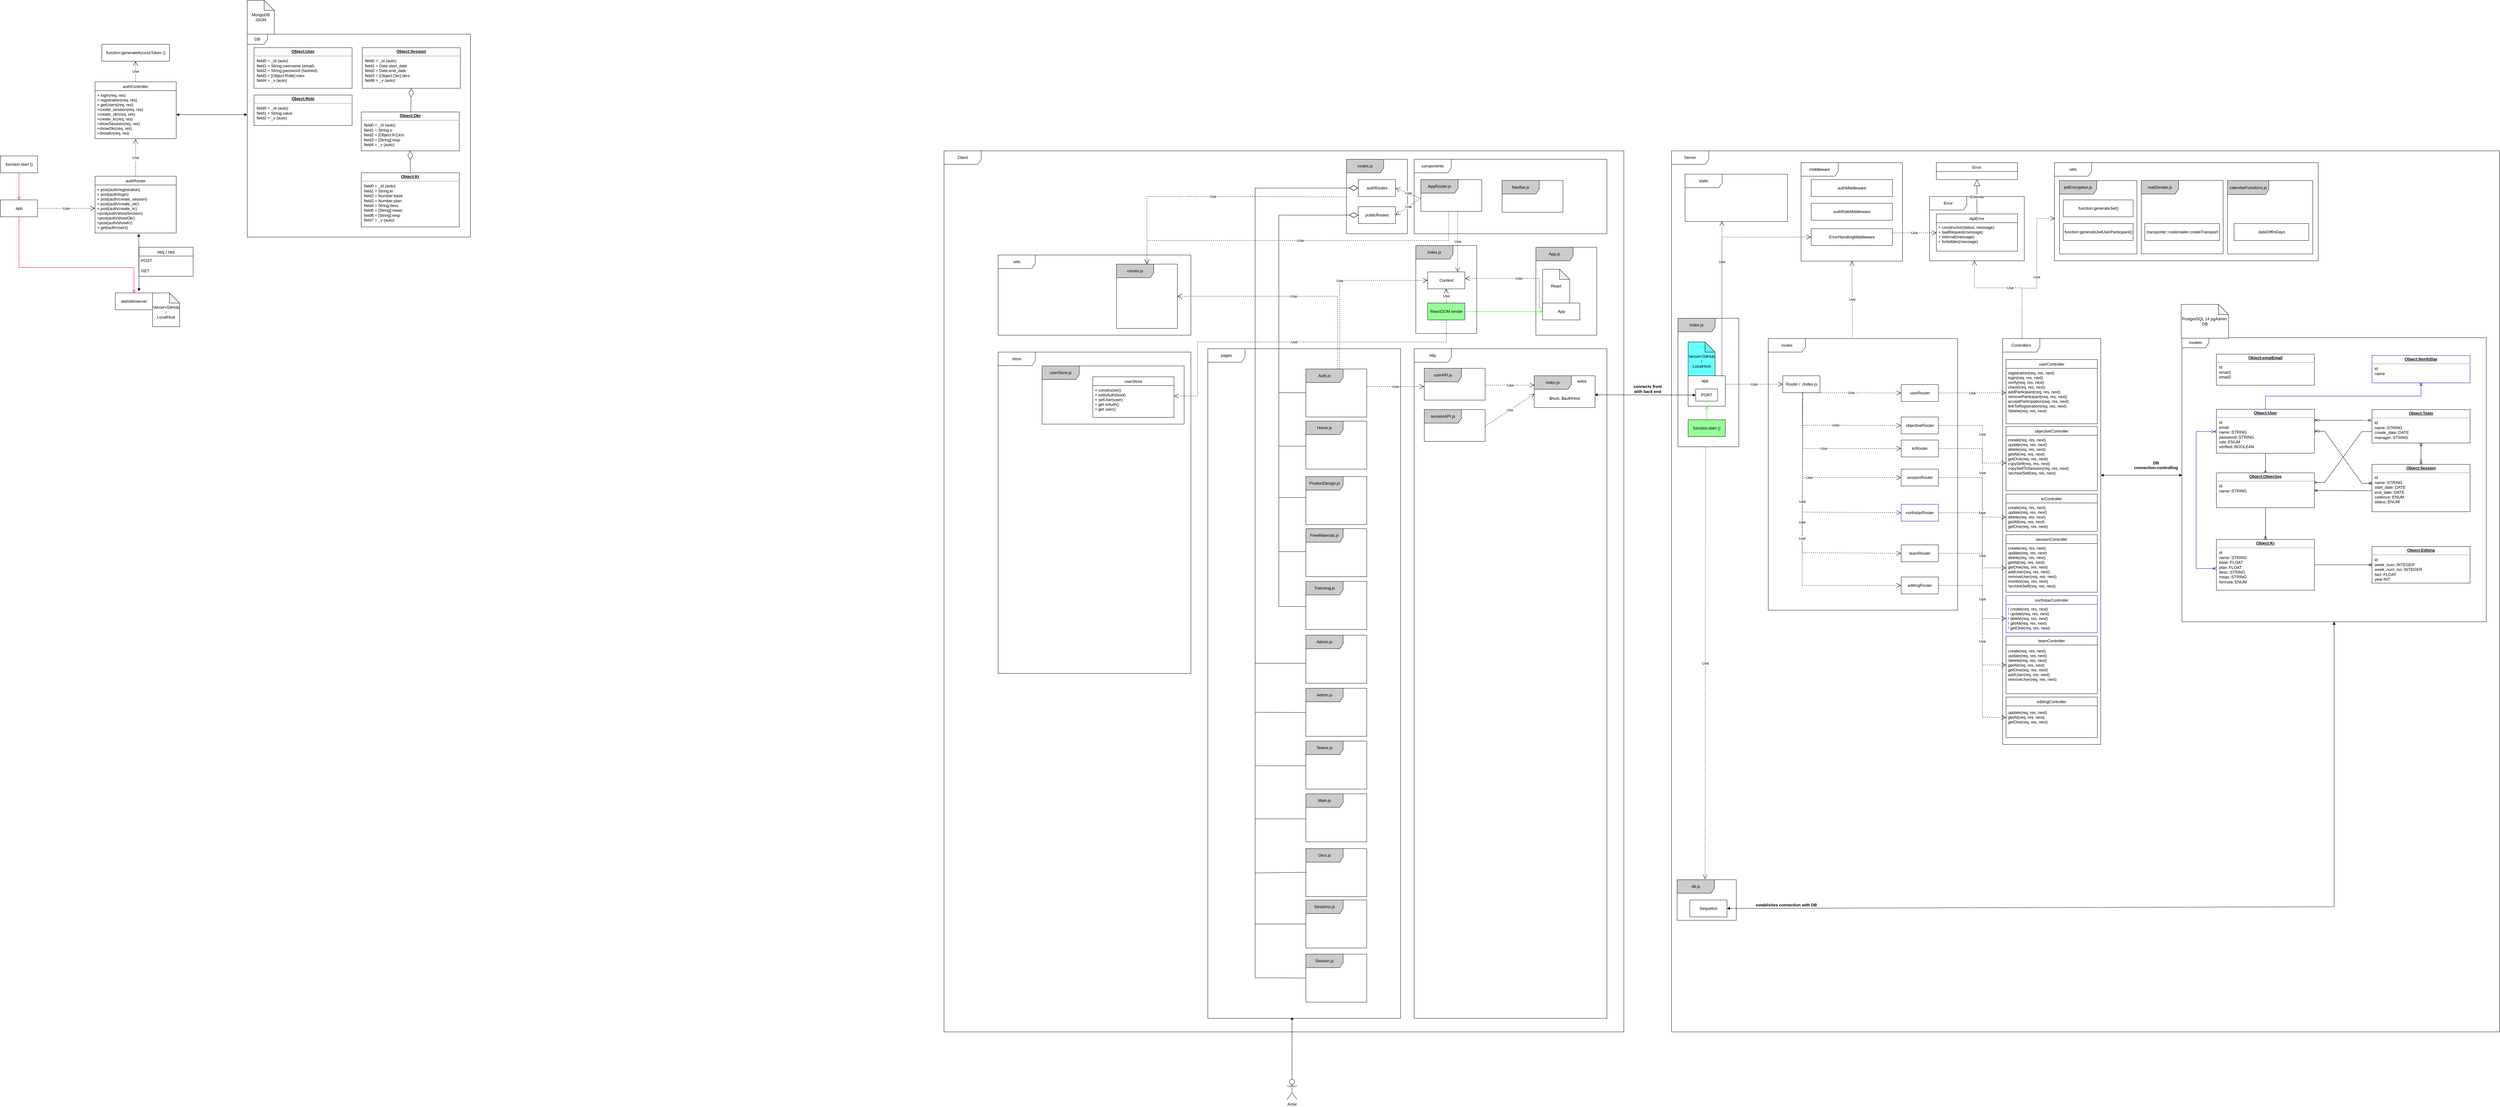 <mxfile version="20.5.3" type="github">
  <diagram id="ZgWrUhDNY7SDrV8JCNzW" name="Page-1">
    <mxGraphModel dx="9765" dy="2829" grid="0" gridSize="10" guides="1" tooltips="1" connect="1" arrows="1" fold="1" page="1" pageScale="1" pageWidth="827" pageHeight="1169" math="0" shadow="0">
      <root>
        <mxCell id="0" />
        <mxCell id="1" parent="0" />
        <mxCell id="YSYT53ccy33g7K8wF7SV-103" value="Server" style="shape=umlFrame;whiteSpace=wrap;html=1;width=110;height=40;" parent="1" vertex="1">
          <mxGeometry x="-979" y="-555" width="2448" height="2605" as="geometry" />
        </mxCell>
        <mxCell id="S_FU5HzE9liqWInWS8zJ-3" value="utils" style="shape=umlFrame;whiteSpace=wrap;html=1;width=110;height=40;strokeColor=#000000;" parent="1" vertex="1">
          <mxGeometry x="153" y="-520" width="780" height="290" as="geometry" />
        </mxCell>
        <mxCell id="YSYT53ccy33g7K8wF7SV-104" value="Client" style="shape=umlFrame;whiteSpace=wrap;html=1;width=110;height=40;" parent="1" vertex="1">
          <mxGeometry x="-3130" y="-555" width="2010" height="2605" as="geometry" />
        </mxCell>
        <mxCell id="T7n17aNO4eE7x2ttWyVh-2" value="http" style="shape=umlFrame;whiteSpace=wrap;html=1;width=110;height=40;" parent="1" vertex="1">
          <mxGeometry x="-1740" y="30" width="570" height="1980" as="geometry" />
        </mxCell>
        <mxCell id="YSYT53ccy33g7K8wF7SV-97" value="index.js" style="shape=umlFrame;whiteSpace=wrap;html=1;width=110;height=40;fillColor=#CCCCCC;" parent="1" vertex="1">
          <mxGeometry x="-960" y="-60" width="180" height="380" as="geometry" />
        </mxCell>
        <mxCell id="NTwUDxVlnUoW-F4fOf6s-37" value="models" style="shape=umlFrame;whiteSpace=wrap;html=1;width=80;height=30;" parent="1" vertex="1">
          <mxGeometry x="530" y="-2.63" width="900" height="840" as="geometry" />
        </mxCell>
        <mxCell id="PmXMApU_OOU-UDONnJdp-1" value="authController" style="swimlane;fontStyle=0;childLayout=stackLayout;horizontal=1;startSize=26;fillColor=none;horizontalStack=0;resizeParent=1;resizeParentMax=0;resizeLast=0;collapsible=1;marginBottom=0;" parent="1" vertex="1">
          <mxGeometry x="-5640" y="-759" width="240" height="168" as="geometry" />
        </mxCell>
        <mxCell id="PmXMApU_OOU-UDONnJdp-4" value="+ login(req, res)&#xa;+ registration(req, res)&#xa;+ getUsers(req, res)&#xa;+create_session(req, res)&#xa;+create_okr(req, res)&#xa;+create_kr(req, res)&#xa;+showSession(req, res)&#xa;+showOkr(req, res)&#xa;+showKr(req, res)" style="text;strokeColor=none;fillColor=none;align=left;verticalAlign=top;spacingLeft=4;spacingRight=4;overflow=hidden;rotatable=0;points=[[0,0.5],[1,0.5]];portConstraint=eastwest;" parent="PmXMApU_OOU-UDONnJdp-1" vertex="1">
          <mxGeometry y="26" width="240" height="142" as="geometry" />
        </mxCell>
        <mxCell id="PmXMApU_OOU-UDONnJdp-6" value="function:start ()" style="html=1;" parent="1" vertex="1">
          <mxGeometry x="-5920" y="-540" width="110" height="50" as="geometry" />
        </mxCell>
        <mxCell id="PmXMApU_OOU-UDONnJdp-7" value="DB" style="shape=umlFrame;whiteSpace=wrap;html=1;" parent="1" vertex="1">
          <mxGeometry x="-5190" y="-900" width="660" height="600" as="geometry" />
        </mxCell>
        <mxCell id="PmXMApU_OOU-UDONnJdp-10" value="MongoDB&lt;br&gt;JSON" style="shape=note;whiteSpace=wrap;html=1;backgroundOutline=1;darkOpacity=0.05;" parent="1" vertex="1">
          <mxGeometry x="-5190" y="-1000" width="80" height="100" as="geometry" />
        </mxCell>
        <mxCell id="PmXMApU_OOU-UDONnJdp-11" value="&lt;p style=&quot;margin:0px;margin-top:4px;text-align:center;text-decoration:underline;&quot;&gt;&lt;b&gt;Object:User&lt;/b&gt;&lt;/p&gt;&lt;hr&gt;&lt;p style=&quot;margin:0px;margin-left:8px;&quot;&gt;field0 = _id (auto)&lt;br&gt;&lt;/p&gt;&lt;p style=&quot;margin:0px;margin-left:8px;&quot;&gt;field1 = String:username (email)&lt;br&gt;field2 = String:password (hashed)&lt;br&gt;field3 = [Object:Role]:roles&lt;/p&gt;&lt;p style=&quot;margin:0px;margin-left:8px;&quot;&gt;field4 = _v (auto)&lt;br&gt;&lt;/p&gt;" style="verticalAlign=top;align=left;overflow=fill;fontSize=12;fontFamily=Helvetica;html=1;" parent="1" vertex="1">
          <mxGeometry x="-5170" y="-860" width="290" height="120" as="geometry" />
        </mxCell>
        <mxCell id="PmXMApU_OOU-UDONnJdp-12" value="&lt;p style=&quot;margin:0px;margin-top:4px;text-align:center;text-decoration:underline;&quot;&gt;&lt;b&gt;Object:Role&lt;/b&gt;&lt;/p&gt;&lt;hr&gt;&lt;p style=&quot;margin:0px;margin-left:8px;&quot;&gt;field0 = _id (auto)&lt;br&gt;&lt;/p&gt;&lt;p style=&quot;margin:0px;margin-left:8px;&quot;&gt;field1 = String:value&lt;br&gt;&lt;/p&gt;&lt;p style=&quot;margin:0px;margin-left:8px;&quot;&gt;field2 = _v (auto)&lt;br&gt;&lt;/p&gt;" style="verticalAlign=top;align=left;overflow=fill;fontSize=12;fontFamily=Helvetica;html=1;" parent="1" vertex="1">
          <mxGeometry x="-5170" y="-720" width="290" height="90" as="geometry" />
        </mxCell>
        <mxCell id="PmXMApU_OOU-UDONnJdp-15" value="app" style="html=1;" parent="1" vertex="1">
          <mxGeometry x="-5920" y="-410" width="110" height="50" as="geometry" />
        </mxCell>
        <mxCell id="PmXMApU_OOU-UDONnJdp-16" value="authRouter" style="swimlane;fontStyle=0;childLayout=stackLayout;horizontal=1;startSize=26;fillColor=none;horizontalStack=0;resizeParent=1;resizeParentMax=0;resizeLast=0;collapsible=1;marginBottom=0;" parent="1" vertex="1">
          <mxGeometry x="-5640" y="-480" width="240" height="168" as="geometry" />
        </mxCell>
        <mxCell id="PmXMApU_OOU-UDONnJdp-27" value="+ post(auth/registration)&#xa;+ post(auth/login)&#xa;+ post(auth/create_session)&#xa;+ post(auth/create_okr)&#xa;+ post(auth/create_kr)&#xa;+post(auth/showSession)&#xa;+post(auth/showOkr)&#xa;+post(auth/showKr)&#xa;+ get(auth/users)&#xa;" style="text;strokeColor=none;fillColor=none;align=left;verticalAlign=top;spacingLeft=4;spacingRight=4;overflow=hidden;rotatable=0;points=[[0,0.5],[1,0.5]];portConstraint=eastwest;" parent="PmXMApU_OOU-UDONnJdp-16" vertex="1">
          <mxGeometry y="26" width="240" height="142" as="geometry" />
        </mxCell>
        <mxCell id="PmXMApU_OOU-UDONnJdp-19" value="Use" style="endArrow=open;endSize=12;dashed=1;html=1;rounded=0;exitX=1;exitY=0.5;exitDx=0;exitDy=0;" parent="1" source="PmXMApU_OOU-UDONnJdp-15" edge="1">
          <mxGeometry width="160" relative="1" as="geometry">
            <mxPoint x="-5390" y="-725" as="sourcePoint" />
            <mxPoint x="-5640" y="-385" as="targetPoint" />
          </mxGeometry>
        </mxCell>
        <mxCell id="PmXMApU_OOU-UDONnJdp-20" value="Use" style="endArrow=open;endSize=12;dashed=1;html=1;rounded=0;exitX=0.5;exitY=0;exitDx=0;exitDy=0;" parent="1" source="PmXMApU_OOU-UDONnJdp-16" edge="1">
          <mxGeometry width="160" relative="1" as="geometry">
            <mxPoint x="-5800" y="-475" as="sourcePoint" />
            <mxPoint x="-5520" y="-590" as="targetPoint" />
          </mxGeometry>
        </mxCell>
        <mxCell id="PmXMApU_OOU-UDONnJdp-23" value="" style="edgeStyle=orthogonalEdgeStyle;html=1;verticalAlign=bottom;endArrow=open;endSize=8;strokeColor=#ff0000;rounded=0;exitX=0.5;exitY=1;exitDx=0;exitDy=0;entryX=0.5;entryY=0;entryDx=0;entryDy=0;" parent="1" source="PmXMApU_OOU-UDONnJdp-6" target="PmXMApU_OOU-UDONnJdp-15" edge="1">
          <mxGeometry relative="1" as="geometry">
            <mxPoint x="-5907" y="-410" as="targetPoint" />
            <mxPoint x="-6350" y="-390" as="sourcePoint" />
          </mxGeometry>
        </mxCell>
        <mxCell id="PmXMApU_OOU-UDONnJdp-24" value="" style="endArrow=block;startArrow=block;endFill=1;startFill=1;html=1;rounded=0;exitX=1;exitY=0.5;exitDx=0;exitDy=0;" parent="1" source="PmXMApU_OOU-UDONnJdp-4" edge="1">
          <mxGeometry width="160" relative="1" as="geometry">
            <mxPoint x="-5660" y="-600" as="sourcePoint" />
            <mxPoint x="-5190" y="-662" as="targetPoint" />
          </mxGeometry>
        </mxCell>
        <mxCell id="PmXMApU_OOU-UDONnJdp-29" value="function:generateAccessToken ()" style="html=1;" parent="1" vertex="1">
          <mxGeometry x="-5620" y="-870" width="200" height="50" as="geometry" />
        </mxCell>
        <mxCell id="PmXMApU_OOU-UDONnJdp-30" value="Use" style="endArrow=open;endSize=12;dashed=1;html=1;rounded=0;entryX=0.5;entryY=1;entryDx=0;entryDy=0;" parent="1" target="PmXMApU_OOU-UDONnJdp-29" edge="1">
          <mxGeometry width="160" relative="1" as="geometry">
            <mxPoint x="-5520" y="-760" as="sourcePoint" />
            <mxPoint x="-5510" y="-580" as="targetPoint" />
          </mxGeometry>
        </mxCell>
        <mxCell id="-hcZ8Uc-jFkLX7ZFc7CD-2" style="edgeStyle=orthogonalEdgeStyle;rounded=0;orthogonalLoop=1;jettySize=auto;html=1;entryX=0.437;entryY=0.998;entryDx=0;entryDy=0;entryPerimeter=0;" parent="1" source="PmXMApU_OOU-UDONnJdp-31" target="T7n17aNO4eE7x2ttWyVh-38" edge="1">
          <mxGeometry relative="1" as="geometry" />
        </mxCell>
        <mxCell id="PmXMApU_OOU-UDONnJdp-31" value="Actor" style="shape=umlActor;verticalLabelPosition=bottom;verticalAlign=top;html=1;" parent="1" vertex="1">
          <mxGeometry x="-2116" y="2190" width="30" height="60" as="geometry" />
        </mxCell>
        <mxCell id="PmXMApU_OOU-UDONnJdp-32" value="website/server" style="html=1;" parent="1" vertex="1">
          <mxGeometry x="-5580" y="-135" width="110" height="50" as="geometry" />
        </mxCell>
        <mxCell id="PmXMApU_OOU-UDONnJdp-34" value="" style="edgeStyle=orthogonalEdgeStyle;html=1;verticalAlign=bottom;endArrow=open;endSize=8;strokeColor=#ff0000;rounded=0;exitX=0.5;exitY=1;exitDx=0;exitDy=0;entryX=0.5;entryY=0;entryDx=0;entryDy=0;" parent="1" source="PmXMApU_OOU-UDONnJdp-15" target="PmXMApU_OOU-UDONnJdp-32" edge="1">
          <mxGeometry relative="1" as="geometry">
            <mxPoint x="-5855" y="-400" as="targetPoint" />
            <mxPoint x="-5855" y="-480" as="sourcePoint" />
            <Array as="points">
              <mxPoint x="-5865" y="-210" />
              <mxPoint x="-5525" y="-210" />
            </Array>
          </mxGeometry>
        </mxCell>
        <mxCell id="PmXMApU_OOU-UDONnJdp-35" value="" style="endArrow=block;startArrow=block;endFill=1;startFill=1;html=1;rounded=0;exitX=0.538;exitY=1.014;exitDx=0;exitDy=0;exitPerimeter=0;" parent="1" source="PmXMApU_OOU-UDONnJdp-27" edge="1">
          <mxGeometry width="160" relative="1" as="geometry">
            <mxPoint x="-5500" y="-310" as="sourcePoint" />
            <mxPoint x="-5510" y="-140" as="targetPoint" />
          </mxGeometry>
        </mxCell>
        <mxCell id="PmXMApU_OOU-UDONnJdp-38" value="req / res" style="swimlane;fontStyle=0;childLayout=stackLayout;horizontal=1;startSize=26;horizontalStack=0;resizeParent=1;resizeParentMax=0;resizeLast=0;collapsible=1;marginBottom=0;align=center;fontSize=14;" parent="1" vertex="1">
          <mxGeometry x="-5510" y="-270" width="160" height="86" as="geometry" />
        </mxCell>
        <mxCell id="PmXMApU_OOU-UDONnJdp-39" value="POST" style="text;strokeColor=none;fillColor=none;spacingLeft=4;spacingRight=4;overflow=hidden;rotatable=0;points=[[0,0.5],[1,0.5]];portConstraint=eastwest;fontSize=12;" parent="PmXMApU_OOU-UDONnJdp-38" vertex="1">
          <mxGeometry y="26" width="160" height="30" as="geometry" />
        </mxCell>
        <mxCell id="PmXMApU_OOU-UDONnJdp-40" value="GET" style="text;strokeColor=none;fillColor=none;spacingLeft=4;spacingRight=4;overflow=hidden;rotatable=0;points=[[0,0.5],[1,0.5]];portConstraint=eastwest;fontSize=12;" parent="PmXMApU_OOU-UDONnJdp-38" vertex="1">
          <mxGeometry y="56" width="160" height="30" as="geometry" />
        </mxCell>
        <mxCell id="GvUqbctl3foqBScWrYi5-1" value="&lt;p style=&quot;margin:0px;margin-top:4px;text-align:center;text-decoration:underline;&quot;&gt;&lt;b&gt;Object:Okr&lt;/b&gt;&lt;/p&gt;&lt;hr&gt;&lt;p style=&quot;margin:0px;margin-left:8px;&quot;&gt;field0 = _id (auto)&lt;br&gt;&lt;/p&gt;&lt;p style=&quot;margin:0px;margin-left:8px;&quot;&gt;field1 = String:o&lt;br&gt;&lt;/p&gt;&lt;p style=&quot;margin:0px;margin-left:8px;&quot;&gt;&lt;span style=&quot;background-color: initial;&quot;&gt;field2 = [Object:Kr]:krs&lt;/span&gt;&lt;br&gt;&lt;/p&gt;&lt;p style=&quot;margin: 0px 0px 0px 8px;&quot;&gt;field3 =&amp;nbsp;[String]:resp&lt;/p&gt;&lt;p style=&quot;margin: 0px 0px 0px 8px;&quot;&gt;&lt;span style=&quot;background-color: initial;&quot;&gt;field4 = _v (auto)&lt;/span&gt;&lt;br&gt;&lt;/p&gt;&lt;p style=&quot;margin:0px;margin-left:8px;&quot;&gt;&lt;br&gt;&lt;/p&gt;&lt;p style=&quot;margin:0px;margin-left:8px;&quot;&gt;&lt;br&gt;&lt;/p&gt;" style="verticalAlign=top;align=left;overflow=fill;fontSize=12;fontFamily=Helvetica;html=1;" parent="1" vertex="1">
          <mxGeometry x="-4853" y="-670" width="290" height="115" as="geometry" />
        </mxCell>
        <mxCell id="GvUqbctl3foqBScWrYi5-2" value="&lt;p style=&quot;margin:0px;margin-top:4px;text-align:center;text-decoration:underline;&quot;&gt;&lt;b&gt;Object:Session&lt;/b&gt;&lt;/p&gt;&lt;hr&gt;&lt;p style=&quot;margin:0px;margin-left:8px;&quot;&gt;field0 = _id (auto)&lt;br&gt;&lt;/p&gt;&lt;p style=&quot;margin: 0px 0px 0px 8px;&quot;&gt;field1 = Date:start_date&lt;br&gt;&lt;/p&gt;&lt;p style=&quot;margin: 0px 0px 0px 8px;&quot;&gt;field2 = Date:end_date&lt;br&gt;&lt;/p&gt;&lt;p style=&quot;margin: 0px 0px 0px 8px;&quot;&gt;field3 = [Object:Okr]:okrs&lt;/p&gt;&lt;p style=&quot;margin: 0px 0px 0px 8px;&quot;&gt;field6 = _v (auto)&lt;br&gt;&lt;/p&gt;&lt;div&gt;&lt;br&gt;&lt;/div&gt;&lt;p style=&quot;margin:0px;margin-left:8px;&quot;&gt;&lt;br&gt;&lt;/p&gt;&lt;p style=&quot;margin:0px;margin-left:8px;&quot;&gt;&lt;br&gt;&lt;/p&gt;" style="verticalAlign=top;align=left;overflow=fill;fontSize=12;fontFamily=Helvetica;html=1;" parent="1" vertex="1">
          <mxGeometry x="-4850" y="-860" width="290" height="120" as="geometry" />
        </mxCell>
        <mxCell id="-eXeZbVj-zx8Dia-wCeO-1" value="&lt;p style=&quot;margin:0px;margin-top:4px;text-align:center;text-decoration:underline;&quot;&gt;&lt;b&gt;Object:Kr&lt;/b&gt;&lt;/p&gt;&lt;hr&gt;&lt;p style=&quot;margin:0px;margin-left:8px;&quot;&gt;field0 = _id (auto)&lt;br&gt;&lt;/p&gt;&lt;p style=&quot;margin:0px;margin-left:8px;&quot;&gt;&lt;span style=&quot;background-color: initial;&quot;&gt;field1 = String:kr&lt;/span&gt;&lt;br&gt;&lt;/p&gt;&lt;p style=&quot;margin: 0px 0px 0px 8px;&quot;&gt;&lt;span style=&quot;background-color: initial;&quot;&gt;field2 = Number:base&lt;/span&gt;&lt;br&gt;&lt;/p&gt;&lt;p style=&quot;margin: 0px 0px 0px 8px;&quot;&gt;&lt;span style=&quot;background-color: initial;&quot;&gt;field3 = Number:plan&lt;/span&gt;&lt;br&gt;&lt;/p&gt;&lt;p style=&quot;margin: 0px 0px 0px 8px;&quot;&gt;&lt;span style=&quot;background-color: initial;&quot;&gt;field4 = String:desc&lt;/span&gt;&lt;/p&gt;&lt;p style=&quot;margin:0px;margin-left:8px;&quot;&gt;&lt;span style=&quot;background-color: initial;&quot;&gt;field5 = [String]:meas&lt;/span&gt;&lt;br&gt;&lt;/p&gt;&lt;p style=&quot;margin:0px;margin-left:8px;&quot;&gt;field6 =&amp;nbsp;[String]:resp&lt;span style=&quot;background-color: initial;&quot;&gt;&lt;br&gt;&lt;/span&gt;&lt;/p&gt;&lt;p style=&quot;margin: 0px 0px 0px 8px;&quot;&gt;field7 = _v (auto)&lt;/p&gt;&lt;p style=&quot;margin:0px;margin-left:8px;&quot;&gt;&lt;br&gt;&lt;/p&gt;" style="verticalAlign=top;align=left;overflow=fill;fontSize=12;fontFamily=Helvetica;html=1;" parent="1" vertex="1">
          <mxGeometry x="-4853" y="-490" width="290" height="160" as="geometry" />
        </mxCell>
        <mxCell id="-eXeZbVj-zx8Dia-wCeO-2" value="" style="endArrow=diamondThin;endFill=0;endSize=24;html=1;rounded=0;entryX=0.5;entryY=1;entryDx=0;entryDy=0;" parent="1" source="GvUqbctl3foqBScWrYi5-1" target="GvUqbctl3foqBScWrYi5-2" edge="1">
          <mxGeometry width="160" relative="1" as="geometry">
            <mxPoint x="-4630" y="-430" as="sourcePoint" />
            <mxPoint x="-4470" y="-430" as="targetPoint" />
          </mxGeometry>
        </mxCell>
        <mxCell id="-eXeZbVj-zx8Dia-wCeO-5" value="" style="endArrow=diamondThin;endFill=0;endSize=24;html=1;rounded=0;entryX=0.5;entryY=1;entryDx=0;entryDy=0;" parent="1" source="-eXeZbVj-zx8Dia-wCeO-1" target="GvUqbctl3foqBScWrYi5-1" edge="1">
          <mxGeometry width="160" relative="1" as="geometry">
            <mxPoint x="-4460" y="-500" as="sourcePoint" />
            <mxPoint x="-4300" y="-500" as="targetPoint" />
          </mxGeometry>
        </mxCell>
        <mxCell id="-i0hUMnSqrgB1KLQEE9C-1" value="&lt;br&gt;Vercel+GitHub&lt;br&gt;/&lt;br&gt;LocalHost" style="shape=note;whiteSpace=wrap;html=1;backgroundOutline=1;darkOpacity=0.05;" parent="1" vertex="1">
          <mxGeometry x="-5470" y="-135" width="80" height="100" as="geometry" />
        </mxCell>
        <mxCell id="NTwUDxVlnUoW-F4fOf6s-1" value="&lt;p style=&quot;margin:0px;margin-top:4px;text-align:center;text-decoration:underline;&quot;&gt;&lt;b&gt;Object:User&lt;/b&gt;&lt;/p&gt;&lt;hr&gt;&lt;p style=&quot;margin:0px;margin-left:8px;&quot;&gt;id&lt;/p&gt;&lt;p style=&quot;margin:0px;margin-left:8px;&quot;&gt;email&lt;/p&gt;&lt;p style=&quot;margin:0px;margin-left:8px;&quot;&gt;name::STRING&lt;/p&gt;&lt;p style=&quot;margin:0px;margin-left:8px;&quot;&gt;password::STRING&lt;/p&gt;&lt;p style=&quot;margin:0px;margin-left:8px;&quot;&gt;role::ENUM&lt;/p&gt;&lt;p style=&quot;margin:0px;margin-left:8px;&quot;&gt;verified::BOOLEAN&lt;/p&gt;" style="verticalAlign=top;align=left;overflow=fill;fontSize=12;fontFamily=Helvetica;html=1;" parent="1" vertex="1">
          <mxGeometry x="632" y="209" width="290" height="130" as="geometry" />
        </mxCell>
        <mxCell id="NTwUDxVlnUoW-F4fOf6s-2" value="&lt;p style=&quot;margin:0px;margin-top:4px;text-align:center;text-decoration:underline;&quot;&gt;&lt;b&gt;Object:Session&lt;/b&gt;&lt;/p&gt;&lt;hr&gt;&lt;p style=&quot;margin:0px;margin-left:8px;&quot;&gt;id&lt;/p&gt;&lt;p style=&quot;margin: 0px 0px 0px 8px;&quot;&gt;name::STRING&lt;br&gt;&lt;/p&gt;&lt;p style=&quot;margin: 0px 0px 0px 8px;&quot;&gt;start_date::DATE&lt;br&gt;&lt;/p&gt;&lt;p style=&quot;margin: 0px 0px 0px 8px;&quot;&gt;end_date::DATE&lt;br&gt;&lt;/p&gt;&lt;p style=&quot;margin: 0px 0px 0px 8px;&quot;&gt;cadence::ENUM&lt;/p&gt;&lt;p style=&quot;margin: 0px 0px 0px 8px;&quot;&gt;status::ENUM&lt;/p&gt;&lt;p style=&quot;margin: 0px 0px 0px 8px;&quot;&gt;&lt;br&gt;&lt;/p&gt;&lt;p style=&quot;margin: 0px 0px 0px 8px;&quot;&gt;&lt;br&gt;&lt;/p&gt;&lt;div&gt;&lt;br&gt;&lt;/div&gt;&lt;p style=&quot;margin:0px;margin-left:8px;&quot;&gt;&lt;br&gt;&lt;/p&gt;&lt;p style=&quot;margin:0px;margin-left:8px;&quot;&gt;&lt;br&gt;&lt;/p&gt;" style="verticalAlign=top;align=left;overflow=fill;fontSize=12;fontFamily=Helvetica;html=1;" parent="1" vertex="1">
          <mxGeometry x="1092" y="372" width="290" height="140" as="geometry" />
        </mxCell>
        <mxCell id="NTwUDxVlnUoW-F4fOf6s-3" value="&lt;p style=&quot;margin:0px;margin-top:4px;text-align:center;text-decoration:underline;&quot;&gt;&lt;b&gt;Object:Objective&lt;/b&gt;&lt;/p&gt;&lt;hr&gt;&lt;p style=&quot;margin:0px;margin-left:8px;&quot;&gt;id&lt;br&gt;&lt;/p&gt;&lt;p style=&quot;margin:0px;margin-left:8px;&quot;&gt;name::STRING&lt;/p&gt;&lt;p style=&quot;margin: 0px 0px 0px 8px;&quot;&gt;&lt;br&gt;&lt;/p&gt;" style="verticalAlign=top;align=left;overflow=fill;fontSize=12;fontFamily=Helvetica;html=1;" parent="1" vertex="1">
          <mxGeometry x="632" y="397" width="290" height="103.25" as="geometry" />
        </mxCell>
        <mxCell id="NTwUDxVlnUoW-F4fOf6s-4" value="&lt;p style=&quot;margin:0px;margin-top:4px;text-align:center;text-decoration:underline;&quot;&gt;&lt;b&gt;Object:Kr&lt;/b&gt;&lt;/p&gt;&lt;hr&gt;&lt;p style=&quot;margin:0px;margin-left:8px;&quot;&gt;id&lt;br&gt;&lt;/p&gt;&lt;p style=&quot;margin:0px;margin-left:8px;&quot;&gt;&lt;span style=&quot;background-color: initial;&quot;&gt;name::STRING&lt;/span&gt;&lt;/p&gt;&lt;p style=&quot;margin:0px;margin-left:8px;&quot;&gt;&lt;span style=&quot;background-color: initial;&quot;&gt;base::FLOAT&lt;/span&gt;&lt;/p&gt;&lt;p style=&quot;margin:0px;margin-left:8px;&quot;&gt;plan::FLOAT&lt;/p&gt;&lt;p style=&quot;margin: 0px 0px 0px 8px;&quot;&gt;&lt;span style=&quot;background-color: initial;&quot;&gt;desc::STRING&lt;/span&gt;&lt;/p&gt;&lt;p style=&quot;margin: 0px 0px 0px 8px;&quot;&gt;meas::STRING&lt;/p&gt;&lt;p style=&quot;margin: 0px 0px 0px 8px;&quot;&gt;formula::ENUM&lt;/p&gt;&lt;p style=&quot;margin:0px;margin-left:8px;&quot;&gt;&lt;br&gt;&lt;/p&gt;&lt;p style=&quot;margin: 0px 0px 0px 8px;&quot;&gt;&lt;br&gt;&lt;/p&gt;" style="verticalAlign=top;align=left;overflow=fill;fontSize=12;fontFamily=Helvetica;html=1;" parent="1" vertex="1">
          <mxGeometry x="632" y="594" width="290" height="150" as="geometry" />
        </mxCell>
        <mxCell id="NTwUDxVlnUoW-F4fOf6s-20" value="&lt;p style=&quot;margin:0px;margin-top:4px;text-align:center;text-decoration:underline;&quot;&gt;&lt;b&gt;Object:Team&lt;/b&gt;&lt;/p&gt;&lt;hr&gt;&lt;p style=&quot;margin:0px;margin-left:8px;&quot;&gt;id&lt;/p&gt;&lt;p style=&quot;margin:0px;margin-left:8px;&quot;&gt;name::STRING&lt;/p&gt;&lt;p style=&quot;margin:0px;margin-left:8px;&quot;&gt;create_date::DATE&lt;/p&gt;&lt;p style=&quot;margin:0px;margin-left:8px;&quot;&gt;manager::STRING&lt;/p&gt;" style="verticalAlign=top;align=left;overflow=fill;fontSize=12;fontFamily=Helvetica;html=1;" parent="1" vertex="1">
          <mxGeometry x="1092" y="210" width="290" height="99" as="geometry" />
        </mxCell>
        <mxCell id="NTwUDxVlnUoW-F4fOf6s-31" value="" style="fontSize=12;html=1;endArrow=ERoneToMany;rounded=0;exitX=0.5;exitY=1;exitDx=0;exitDy=0;entryX=0.5;entryY=0;entryDx=0;entryDy=0;" parent="1" source="NTwUDxVlnUoW-F4fOf6s-3" target="NTwUDxVlnUoW-F4fOf6s-4" edge="1">
          <mxGeometry width="100" height="100" relative="1" as="geometry">
            <mxPoint x="689" y="329" as="sourcePoint" />
            <mxPoint x="689" y="386.75" as="targetPoint" />
          </mxGeometry>
        </mxCell>
        <mxCell id="NTwUDxVlnUoW-F4fOf6s-39" value="PostgreSQL 14 pgAdmin&amp;nbsp;&lt;br&gt;DB" style="shape=note;whiteSpace=wrap;html=1;backgroundOutline=1;darkOpacity=0.05;" parent="1" vertex="1">
          <mxGeometry x="528" y="-101" width="140" height="100" as="geometry" />
        </mxCell>
        <mxCell id="E8pk0Kp862lJIBIXXsNr-1" value="&lt;p style=&quot;margin:0px;margin-top:4px;text-align:center;text-decoration:underline;&quot;&gt;&lt;b&gt;Object:NorthStar&lt;/b&gt;&lt;/p&gt;&lt;hr&gt;&lt;p style=&quot;margin:0px;margin-left:8px;&quot;&gt;id&lt;/p&gt;&lt;p style=&quot;margin:0px;margin-left:8px;&quot;&gt;name&lt;/p&gt;&lt;p style=&quot;margin: 0px 0px 0px 8px;&quot;&gt;&lt;br&gt;&lt;/p&gt;&lt;p style=&quot;margin: 0px 0px 0px 8px;&quot;&gt;&lt;br&gt;&lt;/p&gt;&lt;div&gt;&lt;br&gt;&lt;/div&gt;&lt;p style=&quot;margin:0px;margin-left:8px;&quot;&gt;&lt;br&gt;&lt;/p&gt;&lt;p style=&quot;margin:0px;margin-left:8px;&quot;&gt;&lt;br&gt;&lt;/p&gt;" style="verticalAlign=top;align=left;overflow=fill;fontSize=12;fontFamily=Helvetica;html=1;strokeColor=#0000CC;" parent="1" vertex="1">
          <mxGeometry x="1092" y="50" width="290" height="81" as="geometry" />
        </mxCell>
        <mxCell id="E8pk0Kp862lJIBIXXsNr-4" value="" style="fontSize=12;html=1;endArrow=ERoneToMany;rounded=0;entryX=0.5;entryY=1;entryDx=0;entryDy=0;strokeColor=#0000CC;edgeStyle=elbowEdgeStyle;elbow=vertical;" parent="1" source="NTwUDxVlnUoW-F4fOf6s-1" target="E8pk0Kp862lJIBIXXsNr-1" edge="1">
          <mxGeometry width="100" height="100" relative="1" as="geometry">
            <mxPoint x="689" y="340" as="sourcePoint" />
            <mxPoint x="689" y="386.75" as="targetPoint" />
          </mxGeometry>
        </mxCell>
        <mxCell id="YSYT53ccy33g7K8wF7SV-3" value="Controllers" style="shape=umlFrame;whiteSpace=wrap;html=1;width=110;height=40;" parent="1" vertex="1">
          <mxGeometry width="290" height="1200" as="geometry" />
        </mxCell>
        <mxCell id="YSYT53ccy33g7K8wF7SV-9" value="userController" style="swimlane;fontStyle=0;childLayout=stackLayout;horizontal=1;startSize=26;fillColor=none;horizontalStack=0;resizeParent=1;resizeParentMax=0;resizeLast=0;collapsible=1;marginBottom=0;" parent="1" vertex="1">
          <mxGeometry x="10" y="62" width="270" height="190" as="geometry" />
        </mxCell>
        <mxCell id="YSYT53ccy33g7K8wF7SV-10" value="registration(req, res, next)&#xa;login(req, res, next)&#xa;verify(req, res, next)&#xa;check(req, res, next)&#xa;addParticipant(req, res, next)&#xa;removeParticipant(req, res, next)&#xa;acceptParticipation(req, res, next)&#xa;linkToRegistration(req, res, next)&#xa;!delete(req, res, next)&#xa;&#xa;" style="text;strokeColor=none;fillColor=none;align=left;verticalAlign=top;spacingLeft=4;spacingRight=4;overflow=hidden;rotatable=0;points=[[0,0.5],[1,0.5]];portConstraint=eastwest;" parent="YSYT53ccy33g7K8wF7SV-9" vertex="1">
          <mxGeometry y="26" width="270" height="164" as="geometry" />
        </mxCell>
        <mxCell id="YSYT53ccy33g7K8wF7SV-17" value="teamController" style="swimlane;fontStyle=0;childLayout=stackLayout;horizontal=1;startSize=26;fillColor=none;horizontalStack=0;resizeParent=1;resizeParentMax=0;resizeLast=0;collapsible=1;marginBottom=0;" parent="1" vertex="1">
          <mxGeometry x="10" y="880" width="270" height="170" as="geometry" />
        </mxCell>
        <mxCell id="YSYT53ccy33g7K8wF7SV-22" value="sessionController" style="swimlane;fontStyle=0;childLayout=stackLayout;horizontal=1;startSize=26;fillColor=none;horizontalStack=0;resizeParent=1;resizeParentMax=0;resizeLast=0;collapsible=1;marginBottom=0;" parent="1" vertex="1">
          <mxGeometry x="10" y="580" width="270" height="170" as="geometry" />
        </mxCell>
        <mxCell id="YSYT53ccy33g7K8wF7SV-23" value="create(req, res, next)&#xa;update(req, res, next)&#xa;delete(req, res, next)&#xa;getAll(req, res, next)&#xa;getOne(req, res, next)&#xa;addUser(req, res, next)&#xa;removeUser(req, res, next)&#xa;monitor(req, res, next)&#xa;!archiveSelf(req, res, next)&#xa;&#xa;" style="text;strokeColor=none;fillColor=none;align=left;verticalAlign=top;spacingLeft=4;spacingRight=4;overflow=hidden;rotatable=0;points=[[0,0.5],[1,0.5]];portConstraint=eastwest;" parent="YSYT53ccy33g7K8wF7SV-22" vertex="1">
          <mxGeometry y="26" width="270" height="144" as="geometry" />
        </mxCell>
        <mxCell id="YSYT53ccy33g7K8wF7SV-24" value="objectiveController" style="swimlane;fontStyle=0;childLayout=stackLayout;horizontal=1;startSize=26;fillColor=none;horizontalStack=0;resizeParent=1;resizeParentMax=0;resizeLast=0;collapsible=1;marginBottom=0;" parent="1" vertex="1">
          <mxGeometry x="10" y="260" width="270" height="190" as="geometry" />
        </mxCell>
        <mxCell id="YSYT53ccy33g7K8wF7SV-25" value="create(req, res, next) &#xa;update(req, res, next)&#xa;delete(req, res, next)&#xa;getAll(req, res, next)&#xa;getOne(req, res, next)&#xa;copySelf(req, res, next)&#xa;copySelfToSession(req, res, next)&#xa;!archiveSelf(req, res, next)&#xa;" style="text;strokeColor=none;fillColor=none;align=left;verticalAlign=top;spacingLeft=4;spacingRight=4;overflow=hidden;rotatable=0;points=[[0,0.5],[1,0.5]];portConstraint=eastwest;" parent="YSYT53ccy33g7K8wF7SV-24" vertex="1">
          <mxGeometry y="26" width="270" height="164" as="geometry" />
        </mxCell>
        <mxCell id="YSYT53ccy33g7K8wF7SV-26" value="northstarController" style="swimlane;fontStyle=0;childLayout=stackLayout;horizontal=1;startSize=26;fillColor=none;horizontalStack=0;resizeParent=1;resizeParentMax=0;resizeLast=0;collapsible=1;marginBottom=0;strokeColor=#0000CC;" parent="1" vertex="1">
          <mxGeometry x="10" y="760" width="270" height="110" as="geometry" />
        </mxCell>
        <mxCell id="YSYT53ccy33g7K8wF7SV-27" value="! create(req, res, next)&#xa;! update(req, res, next)&#xa;! delete(req, res, next)&#xa;! getAll(req, res, next)&#xa;! getOne(req, res, next)" style="text;strokeColor=none;fillColor=none;align=left;verticalAlign=top;spacingLeft=4;spacingRight=4;overflow=hidden;rotatable=0;points=[[0,0.5],[1,0.5]];portConstraint=eastwest;" parent="YSYT53ccy33g7K8wF7SV-26" vertex="1">
          <mxGeometry y="26" width="270" height="84" as="geometry" />
        </mxCell>
        <mxCell id="YSYT53ccy33g7K8wF7SV-28" value="krController" style="swimlane;fontStyle=0;childLayout=stackLayout;horizontal=1;startSize=26;fillColor=none;horizontalStack=0;resizeParent=1;resizeParentMax=0;resizeLast=0;collapsible=1;marginBottom=0;" parent="1" vertex="1">
          <mxGeometry x="10" y="460" width="270" height="110" as="geometry" />
        </mxCell>
        <mxCell id="YSYT53ccy33g7K8wF7SV-29" value="create(req, res, next)&#xa;update(req, res, next)&#xa;delete(req, res, next)&#xa;getAll(req, res, next)&#xa;getOne(req, res, next)&#xa;" style="text;strokeColor=none;fillColor=none;align=left;verticalAlign=top;spacingLeft=4;spacingRight=4;overflow=hidden;rotatable=0;points=[[0,0.5],[1,0.5]];portConstraint=eastwest;" parent="YSYT53ccy33g7K8wF7SV-28" vertex="1">
          <mxGeometry y="26" width="270" height="84" as="geometry" />
        </mxCell>
        <mxCell id="YSYT53ccy33g7K8wF7SV-30" value="Error" style="shape=umlFrame;whiteSpace=wrap;html=1;width=110;height=40;" parent="1" vertex="1">
          <mxGeometry x="-216" y="-420" width="280" height="190" as="geometry" />
        </mxCell>
        <mxCell id="YSYT53ccy33g7K8wF7SV-32" value="ApiError" style="swimlane;fontStyle=0;childLayout=stackLayout;horizontal=1;startSize=26;fillColor=none;horizontalStack=0;resizeParent=1;resizeParentMax=0;resizeLast=0;collapsible=1;marginBottom=0;" parent="1" vertex="1">
          <mxGeometry x="-196" y="-368.5" width="240" height="110" as="geometry" />
        </mxCell>
        <mxCell id="YSYT53ccy33g7K8wF7SV-34" value="Extends" style="endArrow=block;endSize=16;endFill=0;html=1;rounded=0;strokeColor=#000000;entryX=0.5;entryY=1;entryDx=0;entryDy=0;exitX=0.5;exitY=0;exitDx=0;exitDy=0;" parent="1" source="YSYT53ccy33g7K8wF7SV-32" target="YSYT53ccy33g7K8wF7SV-35" edge="1">
          <mxGeometry width="160" relative="1" as="geometry">
            <mxPoint x="399" y="-298.5" as="sourcePoint" />
            <mxPoint x="1029" y="-96.5" as="targetPoint" />
          </mxGeometry>
        </mxCell>
        <mxCell id="YSYT53ccy33g7K8wF7SV-35" value="Error" style="swimlane;fontStyle=0;childLayout=stackLayout;horizontal=1;startSize=26;fillColor=none;horizontalStack=0;resizeParent=1;resizeParentMax=0;resizeLast=0;collapsible=1;marginBottom=0;" parent="1" vertex="1">
          <mxGeometry x="-196" y="-520" width="240" height="50" as="geometry" />
        </mxCell>
        <mxCell id="YSYT53ccy33g7K8wF7SV-38" value="" style="endArrow=block;startArrow=block;endFill=1;startFill=1;html=1;rounded=0;strokeColor=#000000;" parent="1" edge="1">
          <mxGeometry width="160" relative="1" as="geometry">
            <mxPoint x="290" y="404" as="sourcePoint" />
            <mxPoint x="531" y="404" as="targetPoint" />
          </mxGeometry>
        </mxCell>
        <mxCell id="YSYT53ccy33g7K8wF7SV-40" value="Use" style="endArrow=open;endSize=12;dashed=1;html=1;rounded=0;edgeStyle=orthogonalEdgeStyle;entryX=0.474;entryY=0.999;entryDx=0;entryDy=0;entryPerimeter=0;" parent="1" source="YSYT53ccy33g7K8wF7SV-3" target="YSYT53ccy33g7K8wF7SV-30" edge="1">
          <mxGeometry width="160" relative="1" as="geometry">
            <mxPoint x="256.56" y="-0.2" as="sourcePoint" />
            <mxPoint x="344" y="-9.0" as="targetPoint" />
            <Array as="points">
              <mxPoint x="57" y="-150" />
              <mxPoint x="-83" y="-150" />
            </Array>
          </mxGeometry>
        </mxCell>
        <mxCell id="YSYT53ccy33g7K8wF7SV-42" value="routes" style="shape=umlFrame;whiteSpace=wrap;html=1;width=110;height=40;" parent="1" vertex="1">
          <mxGeometry x="-693" width="560" height="803" as="geometry" />
        </mxCell>
        <mxCell id="YSYT53ccy33g7K8wF7SV-45" value="Router / ./index.js" style="html=1;fillColor=none;" parent="1" vertex="1">
          <mxGeometry x="-650" y="110" width="110" height="50" as="geometry" />
        </mxCell>
        <mxCell id="YSYT53ccy33g7K8wF7SV-46" value="krRouter&lt;br&gt;" style="html=1;fillColor=none;" parent="1" vertex="1">
          <mxGeometry x="-300" y="300" width="110" height="50" as="geometry" />
        </mxCell>
        <mxCell id="YSYT53ccy33g7K8wF7SV-47" value="objectiveRouter" style="html=1;fillColor=none;" parent="1" vertex="1">
          <mxGeometry x="-300" y="232" width="110" height="50" as="geometry" />
        </mxCell>
        <mxCell id="YSYT53ccy33g7K8wF7SV-49" value="teamRouter" style="html=1;fillColor=none;" parent="1" vertex="1">
          <mxGeometry x="-300" y="610" width="110" height="50" as="geometry" />
        </mxCell>
        <mxCell id="YSYT53ccy33g7K8wF7SV-50" value="userRouter" style="html=1;fillColor=none;" parent="1" vertex="1">
          <mxGeometry x="-300" y="136" width="110" height="50" as="geometry" />
        </mxCell>
        <mxCell id="YSYT53ccy33g7K8wF7SV-51" value="northstarRouter" style="html=1;fillColor=none;strokeColor=#0000CC;" parent="1" vertex="1">
          <mxGeometry x="-300" y="490" width="110" height="50" as="geometry" />
        </mxCell>
        <mxCell id="YSYT53ccy33g7K8wF7SV-52" value="Use" style="endArrow=open;endSize=12;dashed=1;html=1;rounded=0;strokeColor=#000000;entryX=0;entryY=0.5;entryDx=0;entryDy=0;" parent="1" target="YSYT53ccy33g7K8wF7SV-46" edge="1">
          <mxGeometry width="160" relative="1" as="geometry">
            <mxPoint x="-591" y="159" as="sourcePoint" />
            <mxPoint x="200" y="320" as="targetPoint" />
            <Array as="points">
              <mxPoint x="-592" y="325" />
            </Array>
          </mxGeometry>
        </mxCell>
        <mxCell id="YSYT53ccy33g7K8wF7SV-53" value="Use" style="endArrow=open;endSize=12;dashed=1;html=1;rounded=0;strokeColor=#000000;entryX=0;entryY=0.5;entryDx=0;entryDy=0;" parent="1" target="YSYT53ccy33g7K8wF7SV-47" edge="1">
          <mxGeometry width="160" relative="1" as="geometry">
            <mxPoint x="-592" y="161" as="sourcePoint" />
            <mxPoint x="-705" y="230" as="targetPoint" />
            <Array as="points">
              <mxPoint x="-592" y="256" />
            </Array>
          </mxGeometry>
        </mxCell>
        <mxCell id="YSYT53ccy33g7K8wF7SV-54" value="Use" style="endArrow=open;endSize=12;dashed=1;html=1;rounded=0;strokeColor=#000000;exitX=0.5;exitY=1;exitDx=0;exitDy=0;entryX=0;entryY=0.5;entryDx=0;entryDy=0;" parent="1" source="YSYT53ccy33g7K8wF7SV-45" target="YSYT53ccy33g7K8wF7SV-50" edge="1">
          <mxGeometry width="160" relative="1" as="geometry">
            <mxPoint x="-585" y="170" as="sourcePoint" />
            <mxPoint x="-745" y="310" as="targetPoint" />
          </mxGeometry>
        </mxCell>
        <mxCell id="YSYT53ccy33g7K8wF7SV-55" value="sessionRouter" style="html=1;fillColor=none;" parent="1" vertex="1">
          <mxGeometry x="-300" y="386" width="110" height="50" as="geometry" />
        </mxCell>
        <mxCell id="YSYT53ccy33g7K8wF7SV-56" value="Use" style="endArrow=open;endSize=12;dashed=1;html=1;rounded=0;strokeColor=#000000;entryX=0;entryY=0.5;entryDx=0;entryDy=0;" parent="1" target="YSYT53ccy33g7K8wF7SV-55" edge="1">
          <mxGeometry width="160" relative="1" as="geometry">
            <mxPoint x="-591" y="160" as="sourcePoint" />
            <mxPoint x="-633.333" y="199" as="targetPoint" />
            <Array as="points">
              <mxPoint x="-592" y="411" />
            </Array>
          </mxGeometry>
        </mxCell>
        <mxCell id="YSYT53ccy33g7K8wF7SV-57" value="Use" style="endArrow=open;endSize=12;dashed=1;html=1;rounded=0;strokeColor=#000000;entryX=0;entryY=0.5;entryDx=0;entryDy=0;" parent="1" target="YSYT53ccy33g7K8wF7SV-49" edge="1">
          <mxGeometry width="160" relative="1" as="geometry">
            <mxPoint x="-591" y="161" as="sourcePoint" />
            <mxPoint x="-515" y="200" as="targetPoint" />
            <Array as="points">
              <mxPoint x="-593" y="633" />
            </Array>
          </mxGeometry>
        </mxCell>
        <mxCell id="YSYT53ccy33g7K8wF7SV-58" value="Use" style="endArrow=open;endSize=12;dashed=1;html=1;rounded=0;strokeColor=#000000;entryX=0;entryY=0.5;entryDx=0;entryDy=0;" parent="1" target="YSYT53ccy33g7K8wF7SV-51" edge="1">
          <mxGeometry width="160" relative="1" as="geometry">
            <mxPoint x="-591" y="160" as="sourcePoint" />
            <mxPoint x="-365" y="200" as="targetPoint" />
            <Array as="points">
              <mxPoint x="-592" y="513" />
            </Array>
          </mxGeometry>
        </mxCell>
        <mxCell id="YSYT53ccy33g7K8wF7SV-59" value="function:start ()" style="html=1;fillColor=#99FF99;" parent="1" vertex="1">
          <mxGeometry x="-930" y="240" width="110" height="50" as="geometry" />
        </mxCell>
        <mxCell id="YSYT53ccy33g7K8wF7SV-60" value="" style="html=1;" parent="1" vertex="1">
          <mxGeometry x="-930" y="110" width="110" height="90" as="geometry" />
        </mxCell>
        <mxCell id="YSYT53ccy33g7K8wF7SV-63" value="Use" style="endArrow=open;endSize=12;dashed=1;html=1;rounded=0;" parent="1" target="YSYT53ccy33g7K8wF7SV-45" edge="1">
          <mxGeometry width="160" relative="1" as="geometry">
            <mxPoint x="-820" y="135" as="sourcePoint" />
            <mxPoint x="-1500.0" y="512" as="targetPoint" />
          </mxGeometry>
        </mxCell>
        <mxCell id="YSYT53ccy33g7K8wF7SV-74" value="&lt;br&gt;Vercel+GitHub&lt;br&gt;/&lt;br&gt;LocalHost" style="shape=note;whiteSpace=wrap;html=1;backgroundOutline=1;darkOpacity=0.05;fillColor=#66FFFF;" parent="1" vertex="1">
          <mxGeometry x="-930" y="10" width="80" height="100" as="geometry" />
        </mxCell>
        <mxCell id="YSYT53ccy33g7K8wF7SV-79" value="" style="edgeStyle=orthogonalEdgeStyle;html=1;verticalAlign=bottom;endArrow=open;endSize=8;strokeColor=#00FF00;rounded=0;entryX=0.5;entryY=1;entryDx=0;entryDy=0;exitX=0.5;exitY=0;exitDx=0;exitDy=0;" parent="1" source="YSYT53ccy33g7K8wF7SV-59" target="YSYT53ccy33g7K8wF7SV-60" edge="1">
          <mxGeometry relative="1" as="geometry">
            <mxPoint x="-3165" y="170" as="targetPoint" />
            <mxPoint x="-1215" y="280" as="sourcePoint" />
          </mxGeometry>
        </mxCell>
        <mxCell id="YSYT53ccy33g7K8wF7SV-82" value="Use" style="endArrow=open;endSize=12;dashed=1;html=1;rounded=0;exitX=1;exitY=0.5;exitDx=0;exitDy=0;" parent="1" source="YSYT53ccy33g7K8wF7SV-50" edge="1">
          <mxGeometry width="160" relative="1" as="geometry">
            <mxPoint x="279.57" y="100" as="sourcePoint" />
            <mxPoint x="10" y="160" as="targetPoint" />
          </mxGeometry>
        </mxCell>
        <mxCell id="YSYT53ccy33g7K8wF7SV-83" value="Use" style="endArrow=open;endSize=12;dashed=1;html=1;rounded=0;exitX=1;exitY=0.5;exitDx=0;exitDy=0;entryX=0;entryY=0.5;entryDx=0;entryDy=0;" parent="1" source="YSYT53ccy33g7K8wF7SV-47" target="YSYT53ccy33g7K8wF7SV-25" edge="1">
          <mxGeometry width="160" relative="1" as="geometry">
            <mxPoint x="-150" y="195" as="sourcePoint" />
            <mxPoint x="40" y="196.226" as="targetPoint" />
            <Array as="points">
              <mxPoint x="-60" y="257" />
              <mxPoint x="-60" y="368" />
            </Array>
          </mxGeometry>
        </mxCell>
        <mxCell id="YSYT53ccy33g7K8wF7SV-84" value="Use" style="endArrow=open;endSize=12;dashed=1;html=1;rounded=0;exitX=1;exitY=0.5;exitDx=0;exitDy=0;entryX=0;entryY=0.5;entryDx=0;entryDy=0;" parent="1" source="YSYT53ccy33g7K8wF7SV-46" target="YSYT53ccy33g7K8wF7SV-29" edge="1">
          <mxGeometry width="160" relative="1" as="geometry">
            <mxPoint x="-150" y="261.75" as="sourcePoint" />
            <mxPoint x="40" y="288.105" as="targetPoint" />
            <Array as="points">
              <mxPoint x="-60" y="325" />
              <mxPoint x="-60" y="528" />
            </Array>
          </mxGeometry>
        </mxCell>
        <mxCell id="YSYT53ccy33g7K8wF7SV-85" value="Use" style="endArrow=open;endSize=12;dashed=1;html=1;rounded=0;exitX=1;exitY=0.5;exitDx=0;exitDy=0;entryX=0;entryY=0.5;entryDx=0;entryDy=0;" parent="1" source="YSYT53ccy33g7K8wF7SV-55" target="YSYT53ccy33g7K8wF7SV-23" edge="1">
          <mxGeometry width="160" relative="1" as="geometry">
            <mxPoint x="-150" y="335" as="sourcePoint" />
            <mxPoint x="40" y="428" as="targetPoint" />
            <Array as="points">
              <mxPoint x="-60" y="411" />
              <mxPoint x="-60" y="678" />
            </Array>
          </mxGeometry>
        </mxCell>
        <mxCell id="YSYT53ccy33g7K8wF7SV-86" value="Use" style="endArrow=open;endSize=12;dashed=1;html=1;rounded=0;exitX=1;exitY=0.5;exitDx=0;exitDy=0;entryX=0;entryY=0.5;entryDx=0;entryDy=0;" parent="1" source="YSYT53ccy33g7K8wF7SV-51" target="YSYT53ccy33g7K8wF7SV-27" edge="1">
          <mxGeometry width="160" relative="1" as="geometry">
            <mxPoint x="-150" y="421" as="sourcePoint" />
            <mxPoint x="40" y="553" as="targetPoint" />
            <Array as="points">
              <mxPoint x="-60" y="515" />
              <mxPoint x="-60" y="828" />
            </Array>
          </mxGeometry>
        </mxCell>
        <mxCell id="YSYT53ccy33g7K8wF7SV-87" value="Use" style="endArrow=open;endSize=12;dashed=1;html=1;rounded=0;exitX=1;exitY=0.5;exitDx=0;exitDy=0;entryX=0;entryY=0.5;entryDx=0;entryDy=0;" parent="1" source="YSYT53ccy33g7K8wF7SV-49" target="YSYT53ccy33g7K8wF7SV-17" edge="1">
          <mxGeometry width="160" relative="1" as="geometry">
            <mxPoint x="-150" y="525" as="sourcePoint" />
            <mxPoint x="30" y="780" as="targetPoint" />
            <Array as="points">
              <mxPoint x="-60" y="635" />
              <mxPoint x="-60" y="965" />
            </Array>
          </mxGeometry>
        </mxCell>
        <mxCell id="YSYT53ccy33g7K8wF7SV-88" value="&lt;b&gt;DB &lt;br&gt;connection-controlling&lt;br&gt;&lt;br&gt;&lt;/b&gt;" style="text;html=1;align=center;verticalAlign=middle;resizable=0;points=[];autosize=1;strokeColor=none;fillColor=none;" parent="1" vertex="1">
          <mxGeometry x="378" y="352" width="150" height="60" as="geometry" />
        </mxCell>
        <mxCell id="YSYT53ccy33g7K8wF7SV-91" value="middleware" style="shape=umlFrame;whiteSpace=wrap;html=1;width=110;height=40;" parent="1" vertex="1">
          <mxGeometry x="-596" y="-520" width="300" height="291" as="geometry" />
        </mxCell>
        <mxCell id="YSYT53ccy33g7K8wF7SV-93" value="ErrorHandlingMiddleware" style="html=1;fillColor=none;" parent="1" vertex="1">
          <mxGeometry x="-566" y="-325" width="240" height="50" as="geometry" />
        </mxCell>
        <mxCell id="YSYT53ccy33g7K8wF7SV-94" value="authMiddleware" style="html=1;fillColor=none;" parent="1" vertex="1">
          <mxGeometry x="-566" y="-470" width="240" height="50" as="geometry" />
        </mxCell>
        <mxCell id="YSYT53ccy33g7K8wF7SV-95" value="authRoleMiddleware" style="html=1;fillColor=none;" parent="1" vertex="1">
          <mxGeometry x="-566" y="-400" width="240" height="50" as="geometry" />
        </mxCell>
        <mxCell id="YSYT53ccy33g7K8wF7SV-98" value="Use" style="endArrow=open;endSize=12;dashed=1;html=1;rounded=0;entryX=0;entryY=0.5;entryDx=0;entryDy=0;" parent="1" target="YSYT53ccy33g7K8wF7SV-93" edge="1">
          <mxGeometry width="160" relative="1" as="geometry">
            <mxPoint x="-830" y="110" as="sourcePoint" />
            <mxPoint x="-640" y="145" as="targetPoint" />
            <Array as="points">
              <mxPoint x="-830" y="-300" />
            </Array>
          </mxGeometry>
        </mxCell>
        <mxCell id="YSYT53ccy33g7K8wF7SV-99" value="static" style="shape=umlFrame;whiteSpace=wrap;html=1;width=110;height=40;" parent="1" vertex="1">
          <mxGeometry x="-939" y="-486" width="303" height="140" as="geometry" />
        </mxCell>
        <mxCell id="YSYT53ccy33g7K8wF7SV-100" value="" style="endArrow=open;endSize=12;dashed=1;html=1;rounded=0;exitX=0.909;exitY=0.016;exitDx=0;exitDy=0;exitPerimeter=0;" parent="1" source="YSYT53ccy33g7K8wF7SV-60" edge="1">
          <mxGeometry width="160" relative="1" as="geometry">
            <mxPoint x="-820" y="120" as="sourcePoint" />
            <mxPoint x="-830" y="-347" as="targetPoint" />
            <Array as="points">
              <mxPoint x="-830" y="-140" />
            </Array>
          </mxGeometry>
        </mxCell>
        <mxCell id="YSYT53ccy33g7K8wF7SV-105" value="db.js" style="shape=umlFrame;whiteSpace=wrap;html=1;width=110;height=40;fillColor=#CCCCCC;" parent="1" vertex="1">
          <mxGeometry x="-962.5" y="1600" width="175" height="120" as="geometry" />
        </mxCell>
        <mxCell id="YSYT53ccy33g7K8wF7SV-106" value="Use" style="endArrow=open;endSize=12;dashed=1;html=1;rounded=0;exitX=0.454;exitY=1.005;exitDx=0;exitDy=0;exitPerimeter=0;entryX=0.473;entryY=-0.014;entryDx=0;entryDy=0;entryPerimeter=0;" parent="1" source="YSYT53ccy33g7K8wF7SV-97" target="YSYT53ccy33g7K8wF7SV-105" edge="1">
          <mxGeometry width="160" relative="1" as="geometry">
            <mxPoint x="-810" y="145" as="sourcePoint" />
            <mxPoint x="-878" y="840" as="targetPoint" />
          </mxGeometry>
        </mxCell>
        <mxCell id="YSYT53ccy33g7K8wF7SV-107" value="" style="endArrow=block;startArrow=block;endFill=1;startFill=1;html=1;rounded=0;strokeColor=#000000;" parent="1" source="YSYT53ccy33g7K8wF7SV-109" target="NTwUDxVlnUoW-F4fOf6s-37" edge="1">
          <mxGeometry width="160" relative="1" as="geometry">
            <mxPoint x="300" y="414" as="sourcePoint" />
            <mxPoint x="900" y="850" as="targetPoint" />
            <Array as="points">
              <mxPoint x="980" y="1680" />
            </Array>
          </mxGeometry>
        </mxCell>
        <mxCell id="YSYT53ccy33g7K8wF7SV-108" value="&lt;b&gt;establishes connection with DB&lt;/b&gt;" style="text;html=1;align=center;verticalAlign=middle;resizable=0;points=[];autosize=1;strokeColor=none;fillColor=none;" parent="1" vertex="1">
          <mxGeometry x="-740" y="1660" width="200" height="30" as="geometry" />
        </mxCell>
        <mxCell id="YSYT53ccy33g7K8wF7SV-109" value="Sequelize" style="html=1;" parent="1" vertex="1">
          <mxGeometry x="-925" y="1660" width="110" height="50" as="geometry" />
        </mxCell>
        <mxCell id="By6U3owJE-1eAmoKrDbO-3" value="&lt;p style=&quot;margin:0px;margin-top:4px;text-align:center;text-decoration:underline;&quot;&gt;&lt;b&gt;Object:Editing&lt;/b&gt;&lt;/p&gt;&lt;hr&gt;&lt;p style=&quot;margin:0px;margin-left:8px;&quot;&gt;id&lt;/p&gt;&lt;p style=&quot;margin:0px;margin-left:8px;&quot;&gt;&lt;i&gt;week_num::INTEGER&lt;/i&gt;&lt;/p&gt;&lt;p style=&quot;margin:0px;margin-left:8px;&quot;&gt;&lt;i&gt;week_num_iso::INTEGER&lt;/i&gt;&lt;/p&gt;&lt;p style=&quot;margin:0px;margin-left:8px;&quot;&gt;fact::FLOAT&lt;/p&gt;&lt;p style=&quot;margin:0px;margin-left:8px;&quot;&gt;year:INT&lt;/p&gt;&lt;p style=&quot;margin:0px;margin-left:8px;&quot;&gt;&lt;br&gt;&lt;/p&gt;&lt;p style=&quot;margin:0px;margin-left:8px;&quot;&gt;&lt;br&gt;&lt;/p&gt;&lt;p style=&quot;margin:0px;margin-left:8px;&quot;&gt;&lt;br&gt;&lt;/p&gt;&lt;p style=&quot;margin:0px;margin-left:8px;&quot;&gt;&lt;br&gt;&lt;/p&gt;" style="verticalAlign=top;align=left;overflow=fill;fontSize=12;fontFamily=Helvetica;html=1;fillColor=#FFFFFF;" parent="1" vertex="1">
          <mxGeometry x="1092" y="615" width="290" height="108" as="geometry" />
        </mxCell>
        <mxCell id="aHzEwziR3V0ZYdd7DS1l-1" value="" style="fontSize=12;html=1;endArrow=ERoneToMany;rounded=0;strokeColor=#000000;exitX=0.002;exitY=0.557;exitDx=0;exitDy=0;exitPerimeter=0;" parent="1" source="NTwUDxVlnUoW-F4fOf6s-2" target="NTwUDxVlnUoW-F4fOf6s-3" edge="1">
          <mxGeometry width="100" height="100" relative="1" as="geometry">
            <mxPoint x="990" y="429" as="sourcePoint" />
            <mxPoint x="689" y="386.75" as="targetPoint" />
          </mxGeometry>
        </mxCell>
        <mxCell id="T7n17aNO4eE7x2ttWyVh-1" value="index.js" style="shape=umlFrame;whiteSpace=wrap;html=1;width=110;height=40;fillColor=#CCCCCC;" parent="1" vertex="1">
          <mxGeometry x="-1385" y="110" width="180" height="94" as="geometry" />
        </mxCell>
        <mxCell id="T7n17aNO4eE7x2ttWyVh-6" value="userAPI.js" style="shape=umlFrame;whiteSpace=wrap;html=1;width=110;height=40;fillColor=#CCCCCC;" parent="1" vertex="1">
          <mxGeometry x="-1710" y="88" width="180" height="94" as="geometry" />
        </mxCell>
        <mxCell id="T7n17aNO4eE7x2ttWyVh-7" value="sessionAPI.js" style="shape=umlFrame;whiteSpace=wrap;html=1;width=110;height=40;fillColor=#CCCCCC;" parent="1" vertex="1">
          <mxGeometry x="-1710" y="210" width="180" height="94" as="geometry" />
        </mxCell>
        <mxCell id="T7n17aNO4eE7x2ttWyVh-9" value="Use" style="endArrow=open;endSize=12;dashed=1;html=1;rounded=0;strokeColor=#000000;exitX=1.009;exitY=0.527;exitDx=0;exitDy=0;exitPerimeter=0;entryX=0.006;entryY=0.296;entryDx=0;entryDy=0;entryPerimeter=0;" parent="1" source="T7n17aNO4eE7x2ttWyVh-6" target="T7n17aNO4eE7x2ttWyVh-1" edge="1">
          <mxGeometry width="160" relative="1" as="geometry">
            <mxPoint x="-1195" y="145" as="sourcePoint" />
            <mxPoint x="-1390" y="138" as="targetPoint" />
          </mxGeometry>
        </mxCell>
        <mxCell id="T7n17aNO4eE7x2ttWyVh-10" value="Use" style="endArrow=open;endSize=12;dashed=1;html=1;rounded=0;strokeColor=#000000;exitX=1.003;exitY=0.518;exitDx=0;exitDy=0;exitPerimeter=0;entryX=0.006;entryY=0.567;entryDx=0;entryDy=0;entryPerimeter=0;fillColor=#000000;" parent="1" source="T7n17aNO4eE7x2ttWyVh-7" target="T7n17aNO4eE7x2ttWyVh-1" edge="1">
          <mxGeometry width="160" relative="1" as="geometry">
            <mxPoint x="-1518.38" y="147.538" as="sourcePoint" />
            <mxPoint x="-1390" y="140" as="targetPoint" />
          </mxGeometry>
        </mxCell>
        <mxCell id="T7n17aNO4eE7x2ttWyVh-12" value="&lt;span style=&quot;color: rgb(0, 0, 0); font-family: Helvetica; font-size: 12px; font-style: normal; font-variant-ligatures: normal; font-variant-caps: normal; font-weight: 400; letter-spacing: normal; orphans: 2; text-align: center; text-indent: 0px; text-transform: none; widows: 2; word-spacing: 0px; -webkit-text-stroke-width: 0px; background-color: rgb(248, 249, 250); text-decoration-thickness: initial; text-decoration-style: initial; text-decoration-color: initial; float: none; display: inline !important;&quot;&gt;axios&lt;br&gt;&lt;br&gt;&lt;/span&gt;" style="text;whiteSpace=wrap;html=1;" parent="1" vertex="1">
          <mxGeometry x="-1260" y="112" width="40" height="30" as="geometry" />
        </mxCell>
        <mxCell id="T7n17aNO4eE7x2ttWyVh-14" value="$host, $authHost" style="text;html=1;strokeColor=none;fillColor=none;align=center;verticalAlign=middle;whiteSpace=wrap;rounded=0;" parent="1" vertex="1">
          <mxGeometry x="-1370" y="162" width="150" height="30" as="geometry" />
        </mxCell>
        <mxCell id="T7n17aNO4eE7x2ttWyVh-15" value="index.js" style="shape=umlFrame;whiteSpace=wrap;html=1;width=110;height=40;fillColor=#CCCCCC;" parent="1" vertex="1">
          <mxGeometry x="-1735" y="-275" width="180" height="260" as="geometry" />
        </mxCell>
        <mxCell id="T7n17aNO4eE7x2ttWyVh-16" value="App.js&lt;br&gt;" style="shape=umlFrame;whiteSpace=wrap;html=1;width=110;height=40;fillColor=#CCCCCC;" parent="1" vertex="1">
          <mxGeometry x="-1380" y="-270" width="180" height="260" as="geometry" />
        </mxCell>
        <mxCell id="T7n17aNO4eE7x2ttWyVh-17" value="App" style="html=1;" parent="1" vertex="1">
          <mxGeometry x="-1360" y="-105" width="110" height="50" as="geometry" />
        </mxCell>
        <mxCell id="T7n17aNO4eE7x2ttWyVh-19" value="ReactDOM.render" style="html=1;fillColor=#99FF99;" parent="1" vertex="1">
          <mxGeometry x="-1700" y="-105" width="110" height="50" as="geometry" />
        </mxCell>
        <mxCell id="T7n17aNO4eE7x2ttWyVh-20" value="" style="edgeStyle=orthogonalEdgeStyle;html=1;verticalAlign=bottom;endArrow=open;endSize=8;strokeColor=#00FF00;rounded=0;entryX=0;entryY=0.5;entryDx=0;entryDy=0;exitX=1;exitY=0.5;exitDx=0;exitDy=0;" parent="1" source="T7n17aNO4eE7x2ttWyVh-19" target="T7n17aNO4eE7x2ttWyVh-17" edge="1">
          <mxGeometry relative="1" as="geometry">
            <mxPoint x="-985.0" y="170" as="targetPoint" />
            <mxPoint x="-985.0" y="250" as="sourcePoint" />
          </mxGeometry>
        </mxCell>
        <mxCell id="T7n17aNO4eE7x2ttWyVh-22" value="components" style="shape=umlFrame;whiteSpace=wrap;html=1;width=110;height=40;" parent="1" vertex="1">
          <mxGeometry x="-1740" y="-530" width="570" height="220" as="geometry" />
        </mxCell>
        <mxCell id="T7n17aNO4eE7x2ttWyVh-23" value="AppRouter.js" style="shape=umlFrame;whiteSpace=wrap;html=1;width=110;height=40;fillColor=#CCCCCC;" parent="1" vertex="1">
          <mxGeometry x="-1720" y="-470" width="180" height="94" as="geometry" />
        </mxCell>
        <mxCell id="T7n17aNO4eE7x2ttWyVh-25" value="Context" style="html=1;" parent="1" vertex="1">
          <mxGeometry x="-1700" y="-197" width="110" height="50" as="geometry" />
        </mxCell>
        <mxCell id="T7n17aNO4eE7x2ttWyVh-28" value="Use" style="endArrow=open;endSize=12;dashed=1;html=1;rounded=0;strokeColor=#000000;exitX=0.5;exitY=0;exitDx=0;exitDy=0;" parent="1" source="T7n17aNO4eE7x2ttWyVh-19" target="T7n17aNO4eE7x2ttWyVh-25" edge="1">
          <mxGeometry width="160" relative="1" as="geometry">
            <mxPoint x="-1518.38" y="147.538" as="sourcePoint" />
            <mxPoint x="-1370" y="148" as="targetPoint" />
          </mxGeometry>
        </mxCell>
        <mxCell id="T7n17aNO4eE7x2ttWyVh-29" value="store" style="shape=umlFrame;whiteSpace=wrap;html=1;width=110;height=40;" parent="1" vertex="1">
          <mxGeometry x="-2970" y="40" width="570" height="950" as="geometry" />
        </mxCell>
        <mxCell id="T7n17aNO4eE7x2ttWyVh-30" value="userStore.js" style="shape=umlFrame;whiteSpace=wrap;html=1;width=110;height=40;fillColor=#CCCCCC;" parent="1" vertex="1">
          <mxGeometry x="-2840" y="81" width="420" height="172" as="geometry" />
        </mxCell>
        <mxCell id="T7n17aNO4eE7x2ttWyVh-32" value="userStore" style="swimlane;fontStyle=0;childLayout=stackLayout;horizontal=1;startSize=26;fillColor=none;horizontalStack=0;resizeParent=1;resizeParentMax=0;resizeLast=0;collapsible=1;marginBottom=0;" parent="1" vertex="1">
          <mxGeometry x="-2690" y="113" width="240" height="120" as="geometry" />
        </mxCell>
        <mxCell id="T7n17aNO4eE7x2ttWyVh-33" value="+ constructor()&#xa;+ setIsAuth(bool)&#xa;+ setUser(user)&#xa;+ get isAuth()&#xa;+ get user()" style="text;strokeColor=none;fillColor=none;align=left;verticalAlign=top;spacingLeft=4;spacingRight=4;overflow=hidden;rotatable=0;points=[[0,0.5],[1,0.5]];portConstraint=eastwest;" parent="T7n17aNO4eE7x2ttWyVh-32" vertex="1">
          <mxGeometry y="26" width="240" height="94" as="geometry" />
        </mxCell>
        <mxCell id="T7n17aNO4eE7x2ttWyVh-35" value="Use" style="endArrow=open;endSize=12;dashed=1;html=1;rounded=0;strokeColor=#000000;exitX=0.5;exitY=1;exitDx=0;exitDy=0;entryX=1;entryY=0.33;entryDx=0;entryDy=0;entryPerimeter=0;" parent="1" source="T7n17aNO4eE7x2ttWyVh-19" target="T7n17aNO4eE7x2ttWyVh-33" edge="1">
          <mxGeometry width="160" relative="1" as="geometry">
            <mxPoint x="-1518.38" y="147.538" as="sourcePoint" />
            <mxPoint x="-1370" y="148" as="targetPoint" />
            <Array as="points">
              <mxPoint x="-1645" y="10" />
              <mxPoint x="-2380" y="10" />
              <mxPoint x="-2380" y="170" />
            </Array>
          </mxGeometry>
        </mxCell>
        <mxCell id="T7n17aNO4eE7x2ttWyVh-37" value="Use" style="endArrow=open;endSize=12;dashed=1;html=1;rounded=0;strokeColor=#000000;entryX=0.805;entryY=-0.007;entryDx=0;entryDy=0;entryPerimeter=0;exitX=0.604;exitY=0.998;exitDx=0;exitDy=0;exitPerimeter=0;" parent="1" source="T7n17aNO4eE7x2ttWyVh-23" target="T7n17aNO4eE7x2ttWyVh-25" edge="1">
          <mxGeometry width="160" relative="1" as="geometry">
            <mxPoint x="-1611" y="-380" as="sourcePoint" />
            <mxPoint x="-1370.0" y="148" as="targetPoint" />
          </mxGeometry>
        </mxCell>
        <mxCell id="T7n17aNO4eE7x2ttWyVh-38" value="pages" style="shape=umlFrame;whiteSpace=wrap;html=1;width=110;height=40;" parent="1" vertex="1">
          <mxGeometry x="-2350" y="30" width="570" height="1980" as="geometry" />
        </mxCell>
        <mxCell id="T7n17aNO4eE7x2ttWyVh-39" value="Auth.js" style="shape=umlFrame;whiteSpace=wrap;html=1;width=110;height=40;fillColor=#CCCCCC;" parent="1" vertex="1">
          <mxGeometry x="-2060" y="90" width="180" height="142" as="geometry" />
        </mxCell>
        <mxCell id="T7n17aNO4eE7x2ttWyVh-41" value="Use" style="endArrow=open;endSize=12;dashed=1;html=1;rounded=0;strokeColor=#000000;entryX=1.007;entryY=0.387;entryDx=0;entryDy=0;entryPerimeter=0;" parent="1" target="T7n17aNO4eE7x2ttWyVh-25" edge="1">
          <mxGeometry width="160" relative="1" as="geometry">
            <mxPoint x="-1360" y="-90" as="sourcePoint" />
            <mxPoint x="-1370" y="148" as="targetPoint" />
            <Array as="points">
              <mxPoint x="-1370" y="-90" />
              <mxPoint x="-1370" y="-178" />
            </Array>
          </mxGeometry>
        </mxCell>
        <mxCell id="T7n17aNO4eE7x2ttWyVh-42" value="Use" style="endArrow=open;endSize=12;dashed=1;html=1;rounded=0;strokeColor=#000000;entryX=0;entryY=0.5;entryDx=0;entryDy=0;exitX=0.553;exitY=-0.002;exitDx=0;exitDy=0;exitPerimeter=0;" parent="1" source="T7n17aNO4eE7x2ttWyVh-39" target="T7n17aNO4eE7x2ttWyVh-25" edge="1">
          <mxGeometry width="160" relative="1" as="geometry">
            <mxPoint x="-1890" y="60" as="sourcePoint" />
            <mxPoint x="-1601.45" y="-187.35" as="targetPoint" />
            <Array as="points">
              <mxPoint x="-1960" />
              <mxPoint x="-1960" y="-172" />
              <mxPoint x="-1810" y="-172" />
            </Array>
          </mxGeometry>
        </mxCell>
        <mxCell id="T7n17aNO4eE7x2ttWyVh-43" value="Use" style="endArrow=open;endSize=12;dashed=1;html=1;rounded=0;strokeColor=#000000;exitX=1;exitY=0.365;exitDx=0;exitDy=0;exitPerimeter=0;" parent="1" source="T7n17aNO4eE7x2ttWyVh-39" edge="1">
          <mxGeometry width="160" relative="1" as="geometry">
            <mxPoint x="-1518.38" y="147.538" as="sourcePoint" />
            <mxPoint x="-1710" y="142" as="targetPoint" />
          </mxGeometry>
        </mxCell>
        <mxCell id="T7n17aNO4eE7x2ttWyVh-44" value="utils" style="shape=umlFrame;whiteSpace=wrap;html=1;width=110;height=40;" parent="1" vertex="1">
          <mxGeometry x="-2970" y="-247" width="570" height="237" as="geometry" />
        </mxCell>
        <mxCell id="T7n17aNO4eE7x2ttWyVh-45" value="consts.js" style="shape=umlFrame;whiteSpace=wrap;html=1;width=110;height=40;fillColor=#CCCCCC;" parent="1" vertex="1">
          <mxGeometry x="-2620" y="-220" width="180" height="190" as="geometry" />
        </mxCell>
        <mxCell id="T7n17aNO4eE7x2ttWyVh-47" value="Use" style="endArrow=open;endSize=12;dashed=1;html=1;rounded=0;strokeColor=#000000;exitX=0.522;exitY=-0.001;exitDx=0;exitDy=0;exitPerimeter=0;" parent="1" source="T7n17aNO4eE7x2ttWyVh-39" target="T7n17aNO4eE7x2ttWyVh-45" edge="1">
          <mxGeometry width="160" relative="1" as="geometry">
            <mxPoint x="-1799.1" y="146.242" as="sourcePoint" />
            <mxPoint x="-1700" y="145.591" as="targetPoint" />
            <Array as="points">
              <mxPoint x="-1966" y="-125" />
            </Array>
          </mxGeometry>
        </mxCell>
        <mxCell id="T7n17aNO4eE7x2ttWyVh-48" value="routes.js" style="shape=umlFrame;whiteSpace=wrap;html=1;width=110;height=40;fillColor=#CCCCCC;" parent="1" vertex="1">
          <mxGeometry x="-1940" y="-530" width="180" height="220" as="geometry" />
        </mxCell>
        <mxCell id="T7n17aNO4eE7x2ttWyVh-49" value="authRoutes" style="html=1;" parent="1" vertex="1">
          <mxGeometry x="-1905" y="-470" width="110" height="50" as="geometry" />
        </mxCell>
        <mxCell id="T7n17aNO4eE7x2ttWyVh-50" value="publicRoutes" style="html=1;" parent="1" vertex="1">
          <mxGeometry x="-1905" y="-390" width="110" height="50" as="geometry" />
        </mxCell>
        <mxCell id="T7n17aNO4eE7x2ttWyVh-51" value="Use" style="endArrow=open;endSize=12;dashed=1;html=1;rounded=0;strokeColor=#000000;exitX=0.001;exitY=0.594;exitDx=0;exitDy=0;entryX=1;entryY=0.5;entryDx=0;entryDy=0;exitPerimeter=0;" parent="1" source="T7n17aNO4eE7x2ttWyVh-23" target="T7n17aNO4eE7x2ttWyVh-49" edge="1">
          <mxGeometry width="160" relative="1" as="geometry">
            <mxPoint x="-1340" y="-174.5" as="sourcePoint" />
            <mxPoint x="-1580" y="-174.5" as="targetPoint" />
          </mxGeometry>
        </mxCell>
        <mxCell id="T7n17aNO4eE7x2ttWyVh-52" value="Use" style="endArrow=open;endSize=12;dashed=1;html=1;rounded=0;strokeColor=#000000;exitX=0.001;exitY=0.588;exitDx=0;exitDy=0;entryX=1;entryY=0.5;entryDx=0;entryDy=0;exitPerimeter=0;" parent="1" source="T7n17aNO4eE7x2ttWyVh-23" target="T7n17aNO4eE7x2ttWyVh-50" edge="1">
          <mxGeometry width="160" relative="1" as="geometry">
            <mxPoint x="-1708.92" y="-433.492" as="sourcePoint" />
            <mxPoint x="-1785" y="-435" as="targetPoint" />
          </mxGeometry>
        </mxCell>
        <mxCell id="T7n17aNO4eE7x2ttWyVh-53" value="Use" style="endArrow=open;endSize=12;dashed=1;html=1;rounded=0;strokeColor=#000000;exitX=0.457;exitY=0.999;exitDx=0;exitDy=0;exitPerimeter=0;" parent="1" source="T7n17aNO4eE7x2ttWyVh-23" target="T7n17aNO4eE7x2ttWyVh-45" edge="1">
          <mxGeometry width="160" relative="1" as="geometry">
            <mxPoint x="-1601.28" y="-366.188" as="sourcePoint" />
            <mxPoint x="-4980" y="20" as="targetPoint" />
            <Array as="points">
              <mxPoint x="-1638" y="-290" />
              <mxPoint x="-2530" y="-290" />
            </Array>
          </mxGeometry>
        </mxCell>
        <mxCell id="T7n17aNO4eE7x2ttWyVh-54" value="FreeMaterials.js" style="shape=umlFrame;whiteSpace=wrap;html=1;width=110;height=40;fillColor=#CCCCCC;" parent="1" vertex="1">
          <mxGeometry x="-2060" y="562" width="180" height="142" as="geometry" />
        </mxCell>
        <mxCell id="T7n17aNO4eE7x2ttWyVh-55" value="Use" style="endArrow=open;endSize=12;dashed=1;html=1;rounded=0;strokeColor=#000000;exitX=-0.003;exitY=0.504;exitDx=0;exitDy=0;exitPerimeter=0;" parent="1" source="T7n17aNO4eE7x2ttWyVh-48" target="T7n17aNO4eE7x2ttWyVh-45" edge="1">
          <mxGeometry width="160" relative="1" as="geometry">
            <mxPoint x="-1601.28" y="-366.188" as="sourcePoint" />
            <mxPoint x="-1601.45" y="-187.35" as="targetPoint" />
            <Array as="points">
              <mxPoint x="-2530" y="-420" />
            </Array>
          </mxGeometry>
        </mxCell>
        <mxCell id="T7n17aNO4eE7x2ttWyVh-56" value="" style="endArrow=diamondThin;endFill=0;endSize=24;html=1;rounded=0;strokeColor=#000000;fillColor=#000000;entryX=0;entryY=0.5;entryDx=0;entryDy=0;exitX=0;exitY=0.522;exitDx=0;exitDy=0;exitPerimeter=0;" parent="1" source="T7n17aNO4eE7x2ttWyVh-58" target="T7n17aNO4eE7x2ttWyVh-50" edge="1">
          <mxGeometry width="160" relative="1" as="geometry">
            <mxPoint x="-2050" y="100" as="sourcePoint" />
            <mxPoint x="-1890" y="100" as="targetPoint" />
            <Array as="points">
              <mxPoint x="-2140" y="318" />
              <mxPoint x="-2140" y="-365" />
            </Array>
          </mxGeometry>
        </mxCell>
        <mxCell id="T7n17aNO4eE7x2ttWyVh-58" value="Home.js" style="shape=umlFrame;whiteSpace=wrap;html=1;width=110;height=40;fillColor=#CCCCCC;" parent="1" vertex="1">
          <mxGeometry x="-2060" y="244" width="180" height="142" as="geometry" />
        </mxCell>
        <mxCell id="T7n17aNO4eE7x2ttWyVh-59" value="ProductDesign.js" style="shape=umlFrame;whiteSpace=wrap;html=1;width=110;height=40;fillColor=#CCCCCC;" parent="1" vertex="1">
          <mxGeometry x="-2060" y="408" width="180" height="142" as="geometry" />
        </mxCell>
        <mxCell id="T7n17aNO4eE7x2ttWyVh-61" value="Trainning.js" style="shape=umlFrame;whiteSpace=wrap;html=1;width=110;height=40;fillColor=#CCCCCC;" parent="1" vertex="1">
          <mxGeometry x="-2060" y="718" width="180" height="142" as="geometry" />
        </mxCell>
        <mxCell id="T7n17aNO4eE7x2ttWyVh-62" value="" style="endArrow=diamondThin;endFill=0;endSize=24;html=1;rounded=0;strokeColor=#000000;fillColor=#000000;entryX=0;entryY=0.5;entryDx=0;entryDy=0;exitX=-0.002;exitY=0.494;exitDx=0;exitDy=0;exitPerimeter=0;" parent="1" source="T7n17aNO4eE7x2ttWyVh-39" target="T7n17aNO4eE7x2ttWyVh-50" edge="1">
          <mxGeometry width="160" relative="1" as="geometry">
            <mxPoint x="-2310" y="160" as="sourcePoint" />
            <mxPoint x="-1895" y="-355" as="targetPoint" />
            <Array as="points">
              <mxPoint x="-2140" y="160" />
              <mxPoint x="-2140" y="-365" />
            </Array>
          </mxGeometry>
        </mxCell>
        <mxCell id="T7n17aNO4eE7x2ttWyVh-64" value="" style="endArrow=diamondThin;endFill=0;endSize=24;html=1;rounded=0;strokeColor=#000000;fillColor=#000000;entryX=0;entryY=0.5;entryDx=0;entryDy=0;" parent="1" target="T7n17aNO4eE7x2ttWyVh-50" edge="1">
          <mxGeometry width="160" relative="1" as="geometry">
            <mxPoint x="-2060" y="470" as="sourcePoint" />
            <mxPoint x="-1895" y="-355" as="targetPoint" />
            <Array as="points">
              <mxPoint x="-2140" y="470" />
              <mxPoint x="-2140" y="-365" />
            </Array>
          </mxGeometry>
        </mxCell>
        <mxCell id="T7n17aNO4eE7x2ttWyVh-65" value="" style="endArrow=diamondThin;endFill=0;endSize=24;html=1;rounded=0;strokeColor=#000000;fillColor=#000000;entryX=0;entryY=0.5;entryDx=0;entryDy=0;" parent="1" target="T7n17aNO4eE7x2ttWyVh-50" edge="1">
          <mxGeometry width="160" relative="1" as="geometry">
            <mxPoint x="-2060" y="630" as="sourcePoint" />
            <mxPoint x="-1895.0" y="-355.0" as="targetPoint" />
            <Array as="points">
              <mxPoint x="-2140" y="630" />
              <mxPoint x="-2140" y="-365" />
            </Array>
          </mxGeometry>
        </mxCell>
        <mxCell id="T7n17aNO4eE7x2ttWyVh-67" value="" style="endArrow=diamondThin;endFill=0;endSize=24;html=1;rounded=0;strokeColor=#000000;fillColor=#000000;entryX=0;entryY=0.5;entryDx=0;entryDy=0;exitX=0.004;exitY=0.524;exitDx=0;exitDy=0;exitPerimeter=0;" parent="1" source="T7n17aNO4eE7x2ttWyVh-61" target="T7n17aNO4eE7x2ttWyVh-50" edge="1">
          <mxGeometry width="160" relative="1" as="geometry">
            <mxPoint x="-2300.18" y="639.52" as="sourcePoint" />
            <mxPoint x="-1895" y="-355" as="targetPoint" />
            <Array as="points">
              <mxPoint x="-2140" y="792" />
              <mxPoint x="-2140" y="-365" />
            </Array>
          </mxGeometry>
        </mxCell>
        <mxCell id="T7n17aNO4eE7x2ttWyVh-69" value="NavBar.js" style="shape=umlFrame;whiteSpace=wrap;html=1;width=110;height=40;fillColor=#CCCCCC;" parent="1" vertex="1">
          <mxGeometry x="-1480" y="-467.5" width="180" height="94" as="geometry" />
        </mxCell>
        <mxCell id="AVYQJK8_xV01Rd4GWH9v-4" value="editingController" style="swimlane;fontStyle=0;childLayout=stackLayout;horizontal=1;startSize=26;fillColor=none;horizontalStack=0;resizeParent=1;resizeParentMax=0;resizeLast=0;collapsible=1;marginBottom=0;" parent="1" vertex="1">
          <mxGeometry x="10" y="1060" width="270" height="120" as="geometry" />
        </mxCell>
        <mxCell id="AVYQJK8_xV01Rd4GWH9v-9" value="editingRouter" style="html=1;fillColor=none;" parent="1" vertex="1">
          <mxGeometry x="-300" y="705" width="110" height="50" as="geometry" />
        </mxCell>
        <mxCell id="AVYQJK8_xV01Rd4GWH9v-14" value="Use" style="endArrow=open;endSize=12;dashed=1;html=1;rounded=0;strokeColor=#000000;entryX=0;entryY=0.5;entryDx=0;entryDy=0;" parent="1" target="AVYQJK8_xV01Rd4GWH9v-9" edge="1">
          <mxGeometry width="160" relative="1" as="geometry">
            <mxPoint x="-591" y="160" as="sourcePoint" />
            <mxPoint x="-260" y="845" as="targetPoint" />
            <Array as="points">
              <mxPoint x="-593" y="730" />
            </Array>
          </mxGeometry>
        </mxCell>
        <mxCell id="AVYQJK8_xV01Rd4GWH9v-21" value="Use" style="endArrow=open;endSize=12;dashed=1;html=1;rounded=0;entryX=0;entryY=0.5;entryDx=0;entryDy=0;strokeColor=#000000;exitX=1;exitY=0.5;exitDx=0;exitDy=0;" parent="1" source="AVYQJK8_xV01Rd4GWH9v-9" target="AVYQJK8_xV01Rd4GWH9v-4" edge="1">
          <mxGeometry width="160" relative="1" as="geometry">
            <mxPoint x="-150" y="845" as="sourcePoint" />
            <mxPoint x="40" y="995" as="targetPoint" />
            <Array as="points">
              <mxPoint x="-60" y="730" />
              <mxPoint x="-60" y="1120" />
            </Array>
          </mxGeometry>
        </mxCell>
        <mxCell id="AVYQJK8_xV01Rd4GWH9v-25" value="update(req, res, next)&#xa;getAll(req, res, next)&#xa;getOne(req, res, next)" style="text;strokeColor=none;fillColor=none;align=left;verticalAlign=top;spacingLeft=4;spacingRight=4;overflow=hidden;rotatable=0;points=[[0,0.5],[1,0.5]];portConstraint=eastwest;shadow=0;" parent="1" vertex="1">
          <mxGeometry x="10" y="1092" width="270" height="84" as="geometry" />
        </mxCell>
        <mxCell id="AVYQJK8_xV01Rd4GWH9v-26" value="create(req, res, next)&#xa;update(req, res, next)&#xa;!delete(req, res, next)&#xa;getAll(req, res, next)&#xa;getOne(req, res, next)&#xa;addUser(req, res, next)&#xa;removeUser(req, res, next)&#xa;" style="text;strokeColor=none;fillColor=none;align=left;verticalAlign=top;spacingLeft=4;spacingRight=4;overflow=hidden;rotatable=0;points=[[0,0.5],[1,0.5]];portConstraint=eastwest;" parent="1" vertex="1">
          <mxGeometry x="10" y="910" width="270" height="140" as="geometry" />
        </mxCell>
        <mxCell id="AVYQJK8_xV01Rd4GWH9v-32" value="" style="endArrow=diamondThin;endFill=0;endSize=24;html=1;rounded=0;strokeColor=#000000;fillColor=#000000;entryX=0;entryY=0.5;entryDx=0;entryDy=0;" parent="1" target="T7n17aNO4eE7x2ttWyVh-49" edge="1">
          <mxGeometry width="160" relative="1" as="geometry">
            <mxPoint x="-2060" y="960" as="sourcePoint" />
            <mxPoint x="-1895" y="-355" as="targetPoint" />
            <Array as="points">
              <mxPoint x="-2210" y="960" />
              <mxPoint x="-2210" y="-445" />
            </Array>
          </mxGeometry>
        </mxCell>
        <mxCell id="AVYQJK8_xV01Rd4GWH9v-33" value="Admin.js" style="shape=umlFrame;whiteSpace=wrap;html=1;width=110;height=40;fillColor=#CCCCCC;" parent="1" vertex="1">
          <mxGeometry x="-2060" y="877" width="180" height="142" as="geometry" />
        </mxCell>
        <mxCell id="AVYQJK8_xV01Rd4GWH9v-35" value="app" style="text;html=1;strokeColor=none;fillColor=none;align=center;verticalAlign=middle;whiteSpace=wrap;rounded=0;" parent="1" vertex="1">
          <mxGeometry x="-910" y="110" width="60" height="30" as="geometry" />
        </mxCell>
        <mxCell id="AVYQJK8_xV01Rd4GWH9v-37" value="" style="rounded=0;whiteSpace=wrap;html=1;shadow=0;strokeColor=#000000;fillColor=#FFFFFF;" parent="1" vertex="1">
          <mxGeometry x="-907.5" y="149" width="65" height="36" as="geometry" />
        </mxCell>
        <mxCell id="AVYQJK8_xV01Rd4GWH9v-36" value="PORT" style="text;html=1;strokeColor=none;fillColor=none;align=center;verticalAlign=middle;whiteSpace=wrap;rounded=0;" parent="1" vertex="1">
          <mxGeometry x="-905" y="152" width="60" height="30" as="geometry" />
        </mxCell>
        <mxCell id="AVYQJK8_xV01Rd4GWH9v-44" value="Admin.js" style="shape=umlFrame;whiteSpace=wrap;html=1;width=110;height=40;fillColor=#CCCCCC;" parent="1" vertex="1">
          <mxGeometry x="-2060" y="1034" width="180" height="142" as="geometry" />
        </mxCell>
        <mxCell id="AVYQJK8_xV01Rd4GWH9v-45" value="" style="endArrow=diamondThin;endFill=0;endSize=24;html=1;rounded=0;strokeColor=#000000;fillColor=#000000;entryX=0;entryY=0.5;entryDx=0;entryDy=0;exitX=0;exitY=0.504;exitDx=0;exitDy=0;exitPerimeter=0;" parent="1" source="AVYQJK8_xV01Rd4GWH9v-44" target="T7n17aNO4eE7x2ttWyVh-49" edge="1">
          <mxGeometry width="160" relative="1" as="geometry">
            <mxPoint x="-2050" y="970" as="sourcePoint" />
            <mxPoint x="-1895" y="-435" as="targetPoint" />
            <Array as="points">
              <mxPoint x="-2210" y="1105" />
              <mxPoint x="-2210" y="-445" />
            </Array>
          </mxGeometry>
        </mxCell>
        <mxCell id="AVYQJK8_xV01Rd4GWH9v-46" value="Teams.js" style="shape=umlFrame;whiteSpace=wrap;html=1;width=110;height=40;fillColor=#CCCCCC;" parent="1" vertex="1">
          <mxGeometry x="-2060" y="1190" width="180" height="142" as="geometry" />
        </mxCell>
        <mxCell id="AVYQJK8_xV01Rd4GWH9v-47" value="Main.js" style="shape=umlFrame;whiteSpace=wrap;html=1;width=110;height=40;fillColor=#CCCCCC;" parent="1" vertex="1">
          <mxGeometry x="-2060" y="1346" width="180" height="142" as="geometry" />
        </mxCell>
        <mxCell id="AVYQJK8_xV01Rd4GWH9v-48" value="Okrs.js" style="shape=umlFrame;whiteSpace=wrap;html=1;width=110;height=40;fillColor=#CCCCCC;" parent="1" vertex="1">
          <mxGeometry x="-2060" y="1508" width="180" height="142" as="geometry" />
        </mxCell>
        <mxCell id="AVYQJK8_xV01Rd4GWH9v-49" value="Sessions.js" style="shape=umlFrame;whiteSpace=wrap;html=1;width=110;height=40;fillColor=#CCCCCC;" parent="1" vertex="1">
          <mxGeometry x="-2060" y="1660" width="180" height="142" as="geometry" />
        </mxCell>
        <mxCell id="AVYQJK8_xV01Rd4GWH9v-50" value="Session.js" style="shape=umlFrame;whiteSpace=wrap;html=1;width=110;height=40;fillColor=#CCCCCC;" parent="1" vertex="1">
          <mxGeometry x="-2060" y="1820" width="180" height="142" as="geometry" />
        </mxCell>
        <mxCell id="AVYQJK8_xV01Rd4GWH9v-51" value="" style="endArrow=diamondThin;endFill=0;endSize=24;html=1;rounded=0;strokeColor=#000000;fillColor=#000000;entryX=0;entryY=0.5;entryDx=0;entryDy=0;exitX=-0.003;exitY=0.515;exitDx=0;exitDy=0;exitPerimeter=0;" parent="1" source="AVYQJK8_xV01Rd4GWH9v-46" target="T7n17aNO4eE7x2ttWyVh-49" edge="1">
          <mxGeometry width="160" relative="1" as="geometry">
            <mxPoint x="-2050" y="1115.568" as="sourcePoint" />
            <mxPoint x="-1895" y="-435" as="targetPoint" />
            <Array as="points">
              <mxPoint x="-2210" y="1263" />
              <mxPoint x="-2210" y="-445" />
            </Array>
          </mxGeometry>
        </mxCell>
        <mxCell id="AVYQJK8_xV01Rd4GWH9v-52" value="" style="endArrow=diamondThin;endFill=0;endSize=24;html=1;rounded=0;strokeColor=#000000;fillColor=#000000;entryX=0;entryY=0.5;entryDx=0;entryDy=0;" parent="1" target="T7n17aNO4eE7x2ttWyVh-49" edge="1">
          <mxGeometry width="160" relative="1" as="geometry">
            <mxPoint x="-2060" y="1420" as="sourcePoint" />
            <mxPoint x="-1895" y="-435" as="targetPoint" />
            <Array as="points">
              <mxPoint x="-2210" y="1420" />
              <mxPoint x="-2210" y="-445" />
            </Array>
          </mxGeometry>
        </mxCell>
        <mxCell id="AVYQJK8_xV01Rd4GWH9v-53" value="" style="endArrow=diamondThin;endFill=0;endSize=24;html=1;rounded=0;strokeColor=#000000;fillColor=#000000;entryX=0;entryY=0.5;entryDx=0;entryDy=0;exitX=0.009;exitY=0.493;exitDx=0;exitDy=0;exitPerimeter=0;" parent="1" source="AVYQJK8_xV01Rd4GWH9v-48" target="T7n17aNO4eE7x2ttWyVh-49" edge="1">
          <mxGeometry width="160" relative="1" as="geometry">
            <mxPoint x="-2050.0" y="1430" as="sourcePoint" />
            <mxPoint x="-1895.0" y="-435" as="targetPoint" />
            <Array as="points">
              <mxPoint x="-2210" y="1580" />
              <mxPoint x="-2210" y="-445" />
            </Array>
          </mxGeometry>
        </mxCell>
        <mxCell id="AVYQJK8_xV01Rd4GWH9v-54" value="" style="endArrow=diamondThin;endFill=0;endSize=24;html=1;rounded=0;strokeColor=#000000;fillColor=#000000;entryX=0;entryY=0.5;entryDx=0;entryDy=0;" parent="1" source="AVYQJK8_xV01Rd4GWH9v-49" target="T7n17aNO4eE7x2ttWyVh-49" edge="1">
          <mxGeometry width="160" relative="1" as="geometry">
            <mxPoint x="-2048.38" y="1588.006" as="sourcePoint" />
            <mxPoint x="-1895" y="-435" as="targetPoint" />
            <Array as="points">
              <mxPoint x="-2210" y="1731" />
              <mxPoint x="-2210" y="-445" />
            </Array>
          </mxGeometry>
        </mxCell>
        <mxCell id="AVYQJK8_xV01Rd4GWH9v-55" value="" style="endArrow=diamondThin;endFill=0;endSize=24;html=1;rounded=0;strokeColor=#000000;fillColor=#000000;entryX=0;entryY=0.5;entryDx=0;entryDy=0;" parent="1" source="AVYQJK8_xV01Rd4GWH9v-50" target="T7n17aNO4eE7x2ttWyVh-49" edge="1">
          <mxGeometry width="160" relative="1" as="geometry">
            <mxPoint x="-2050" y="1741" as="sourcePoint" />
            <mxPoint x="-1895" y="-435" as="targetPoint" />
            <Array as="points">
              <mxPoint x="-2210" y="1890" />
              <mxPoint x="-2210" y="-445" />
            </Array>
          </mxGeometry>
        </mxCell>
        <mxCell id="AVYQJK8_xV01Rd4GWH9v-56" value="" style="endArrow=block;startArrow=block;endFill=1;startFill=1;html=1;rounded=0;strokeColor=#000000;fillColor=#000000;exitX=0.993;exitY=0.598;exitDx=0;exitDy=0;exitPerimeter=0;entryX=0;entryY=0.5;entryDx=0;entryDy=0;" parent="1" source="T7n17aNO4eE7x2ttWyVh-1" target="AVYQJK8_xV01Rd4GWH9v-37" edge="1">
          <mxGeometry width="160" relative="1" as="geometry">
            <mxPoint x="-1210" y="167" as="sourcePoint" />
            <mxPoint x="-910" y="170" as="targetPoint" />
          </mxGeometry>
        </mxCell>
        <mxCell id="AVYQJK8_xV01Rd4GWH9v-57" value="&lt;b&gt;connects front &lt;br&gt;with back end&lt;/b&gt;" style="text;html=1;align=center;verticalAlign=middle;resizable=0;points=[];autosize=1;strokeColor=none;fillColor=none;" parent="1" vertex="1">
          <mxGeometry x="-1105" y="129" width="110" height="40" as="geometry" />
        </mxCell>
        <mxCell id="AVYQJK8_xV01Rd4GWH9v-58" value="React" style="shape=note;whiteSpace=wrap;html=1;backgroundOutline=1;darkOpacity=0.05;fillColor=#FFFFFF;" parent="1" vertex="1">
          <mxGeometry x="-1360" y="-205" width="80" height="100" as="geometry" />
        </mxCell>
        <mxCell id="kPxkK-F7DlMb6qnTCNH2-1" value="" style="edgeStyle=entityRelationEdgeStyle;fontSize=12;html=1;endArrow=ERoneToMany;rounded=0;strokeColor=#000000;exitX=1;exitY=0.5;exitDx=0;exitDy=0;" parent="1" source="NTwUDxVlnUoW-F4fOf6s-4" target="By6U3owJE-1eAmoKrDbO-3" edge="1">
          <mxGeometry width="100" height="100" relative="1" as="geometry">
            <mxPoint x="530" y="500" as="sourcePoint" />
            <mxPoint x="630" y="400" as="targetPoint" />
          </mxGeometry>
        </mxCell>
        <mxCell id="kPxkK-F7DlMb6qnTCNH2-2" value="" style="edgeStyle=orthogonalEdgeStyle;fontSize=12;html=1;endArrow=ERoneToMany;startArrow=ERzeroToMany;rounded=0;strokeColor=#0000CC;fillColor=#0000CC;entryX=-0.005;entryY=0.572;entryDx=0;entryDy=0;entryPerimeter=0;" parent="1" source="NTwUDxVlnUoW-F4fOf6s-1" target="NTwUDxVlnUoW-F4fOf6s-4" edge="1">
          <mxGeometry width="100" height="100" relative="1" as="geometry">
            <mxPoint x="520" y="282" as="sourcePoint" />
            <mxPoint x="629" y="680" as="targetPoint" />
            <Array as="points">
              <mxPoint x="572" y="275" />
              <mxPoint x="572" y="680" />
            </Array>
          </mxGeometry>
        </mxCell>
        <mxCell id="kPxkK-F7DlMb6qnTCNH2-3" value="" style="fontSize=12;html=1;endArrow=ERoneToMany;startArrow=ERzeroToMany;rounded=0;strokeColor=#000000;entryX=-0.006;entryY=0.32;entryDx=0;entryDy=0;exitX=1;exitY=0.25;exitDx=0;exitDy=0;entryPerimeter=0;fillColor=#FF0000;" parent="1" source="NTwUDxVlnUoW-F4fOf6s-1" target="NTwUDxVlnUoW-F4fOf6s-20" edge="1">
          <mxGeometry width="100" height="100" relative="1" as="geometry">
            <mxPoint x="820" y="250" as="sourcePoint" />
            <mxPoint x="544" y="690" as="targetPoint" />
          </mxGeometry>
        </mxCell>
        <mxCell id="kPxkK-F7DlMb6qnTCNH2-4" value="" style="fontSize=12;html=1;endArrow=ERoneToMany;startArrow=ERzeroToMany;rounded=0;strokeColor=#000000;entryX=0;entryY=0.4;entryDx=0;entryDy=0;edgeStyle=entityRelationEdgeStyle;entryPerimeter=0;" parent="1" source="NTwUDxVlnUoW-F4fOf6s-1" target="NTwUDxVlnUoW-F4fOf6s-2" edge="1">
          <mxGeometry width="100" height="100" relative="1" as="geometry">
            <mxPoint x="834" y="257.5" as="sourcePoint" />
            <mxPoint x="1003.13" y="258.017" as="targetPoint" />
          </mxGeometry>
        </mxCell>
        <mxCell id="ohauPjBZUVszq_lS9pE9-1" value="&lt;p style=&quot;margin:0px;margin-top:4px;text-align:center;text-decoration:underline;&quot;&gt;&lt;b&gt;Object:emaiEmail&lt;/b&gt;&lt;/p&gt;&lt;hr&gt;&lt;p style=&quot;margin:0px;margin-left:8px;&quot;&gt;id&lt;/p&gt;&lt;p style=&quot;margin:0px;margin-left:8px;&quot;&gt;&lt;span style=&quot;background-color: initial;&quot;&gt;email1&lt;/span&gt;&lt;/p&gt;&lt;p style=&quot;margin:0px;margin-left:8px;&quot;&gt;&lt;span style=&quot;background-color: initial;&quot;&gt;email2&lt;/span&gt;&lt;br&gt;&lt;/p&gt;" style="verticalAlign=top;align=left;overflow=fill;fontSize=12;fontFamily=Helvetica;html=1;strokeColor=#000000;" parent="1" vertex="1">
          <mxGeometry x="632" y="46" width="290" height="92" as="geometry" />
        </mxCell>
        <mxCell id="YSYT53ccy33g7K8wF7SV-33" value="+ constructor(status, message)&#xa;+ badRequest(message)&#xa;+ internal(message)&#xa;+ forbidden(message)" style="text;strokeColor=none;fillColor=none;align=left;verticalAlign=top;spacingLeft=4;spacingRight=4;overflow=hidden;rotatable=0;points=[[0,0.5],[1,0.5]];portConstraint=eastwest;" parent="1" vertex="1">
          <mxGeometry x="-196" y="-342.5" width="240" height="84" as="geometry" />
        </mxCell>
        <mxCell id="S_FU5HzE9liqWInWS8zJ-5" value="Use" style="endArrow=open;endSize=12;dashed=1;html=1;rounded=0;entryX=0.004;entryY=0.357;entryDx=0;entryDy=0;exitX=1;exitY=0.25;exitDx=0;exitDy=0;entryPerimeter=0;" parent="1" source="YSYT53ccy33g7K8wF7SV-93" target="YSYT53ccy33g7K8wF7SV-33" edge="1">
          <mxGeometry width="160" relative="1" as="geometry">
            <mxPoint x="-177.5" y="146" as="sourcePoint" />
            <mxPoint x="-433" y="-290.0" as="targetPoint" />
            <Array as="points" />
          </mxGeometry>
        </mxCell>
        <mxCell id="FOpQQl2jO4z2ApvRWcOw-1" value="jwtEncryption.js" style="shape=umlFrame;whiteSpace=wrap;html=1;width=110;height=40;fillColor=#CCCCCC;" parent="1" vertex="1">
          <mxGeometry x="168" y="-467" width="229" height="217" as="geometry" />
        </mxCell>
        <mxCell id="YSYT53ccy33g7K8wF7SV-12" value="function:generateJwt()" style="html=1;" parent="1" vertex="1">
          <mxGeometry x="179.25" y="-410" width="206.5" height="50" as="geometry" />
        </mxCell>
        <mxCell id="FOpQQl2jO4z2ApvRWcOw-4" value="function:generateJwtUserParticipant()" style="html=1;" parent="1" vertex="1">
          <mxGeometry x="179.25" y="-340" width="206.5" height="50" as="geometry" />
        </mxCell>
        <mxCell id="FOpQQl2jO4z2ApvRWcOw-9" value="mailSender.js" style="shape=umlFrame;whiteSpace=wrap;html=1;width=110;height=40;fillColor=#CCCCCC;" parent="1" vertex="1">
          <mxGeometry x="410" y="-467.5" width="242" height="217" as="geometry" />
        </mxCell>
        <mxCell id="FOpQQl2jO4z2ApvRWcOw-13" value="transporter::nodemailer.createTransport" style="html=1;" parent="1" vertex="1">
          <mxGeometry x="420.5" y="-340" width="221" height="50" as="geometry" />
        </mxCell>
        <mxCell id="FOpQQl2jO4z2ApvRWcOw-17" value="Use" style="endArrow=open;endSize=12;dashed=1;html=1;rounded=0;strokeColor=#000000;" parent="1" target="YSYT53ccy33g7K8wF7SV-91" edge="1">
          <mxGeometry width="160" relative="1" as="geometry">
            <mxPoint x="-444" y="-3" as="sourcePoint" />
            <mxPoint x="-454" y="-231" as="targetPoint" />
            <Array as="points" />
          </mxGeometry>
        </mxCell>
        <mxCell id="JOkQaStsHTr1weL6J-MJ-1" value="calendarFunctions.js" style="shape=umlFrame;whiteSpace=wrap;html=1;width=122;height=41;fillColor=#CCCCCC;" parent="1" vertex="1">
          <mxGeometry x="665" y="-467" width="252" height="217" as="geometry" />
        </mxCell>
        <mxCell id="JOkQaStsHTr1weL6J-MJ-2" value="dateDiffInDays" style="html=1;" parent="1" vertex="1">
          <mxGeometry x="684" y="-340" width="221" height="50" as="geometry" />
        </mxCell>
        <mxCell id="JOkQaStsHTr1weL6J-MJ-5" value="Use" style="endArrow=open;endSize=12;dashed=1;html=1;rounded=0;exitX=0.197;exitY=0;exitDx=0;exitDy=0;entryX=0.002;entryY=0.568;entryDx=0;entryDy=0;entryPerimeter=0;exitPerimeter=0;" parent="1" source="YSYT53ccy33g7K8wF7SV-3" target="S_FU5HzE9liqWInWS8zJ-3" edge="1">
          <mxGeometry width="160" relative="1" as="geometry">
            <mxPoint x="-180.0" y="171" as="sourcePoint" />
            <mxPoint x="20" y="170" as="targetPoint" />
            <Array as="points">
              <mxPoint x="57" y="-149" />
              <mxPoint x="101" y="-149" />
              <mxPoint x="101" y="-355" />
            </Array>
          </mxGeometry>
        </mxCell>
        <mxCell id="RmlrGeWvohCZ3avsjUS4-1" value="" style="fontSize=12;html=1;endArrow=ERmany;rounded=0;entryX=0.5;entryY=0;entryDx=0;entryDy=0;exitX=0.5;exitY=1;exitDx=0;exitDy=0;strokeColor=#000000;" parent="1" source="NTwUDxVlnUoW-F4fOf6s-1" target="NTwUDxVlnUoW-F4fOf6s-3" edge="1">
          <mxGeometry width="100" height="100" relative="1" as="geometry">
            <mxPoint x="838" y="437" as="sourcePoint" />
            <mxPoint x="938" y="337" as="targetPoint" />
          </mxGeometry>
        </mxCell>
        <mxCell id="RmlrGeWvohCZ3avsjUS4-3" value="" style="fontSize=12;html=1;endArrow=ERmany;rounded=0;strokeColor=#000000;entryX=1;entryY=0.274;entryDx=0;entryDy=0;edgeStyle=entityRelationEdgeStyle;entryPerimeter=0;exitX=-0.001;exitY=0.658;exitDx=0;exitDy=0;exitPerimeter=0;" parent="1" source="NTwUDxVlnUoW-F4fOf6s-20" target="NTwUDxVlnUoW-F4fOf6s-3" edge="1">
          <mxGeometry width="100" height="100" relative="1" as="geometry">
            <mxPoint x="971" y="374" as="sourcePoint" />
            <mxPoint x="1071" y="274" as="targetPoint" />
          </mxGeometry>
        </mxCell>
        <mxCell id="RmlrGeWvohCZ3avsjUS4-8" value="" style="fontSize=12;html=1;endArrow=ERoneToMany;startArrow=ERzeroToMany;rounded=0;strokeColor=#000000;elbow=vertical;entryX=0.5;entryY=1;entryDx=0;entryDy=0;exitX=0.5;exitY=0;exitDx=0;exitDy=0;" parent="1" source="NTwUDxVlnUoW-F4fOf6s-2" target="NTwUDxVlnUoW-F4fOf6s-20" edge="1">
          <mxGeometry width="100" height="100" relative="1" as="geometry">
            <mxPoint x="990" y="388" as="sourcePoint" />
            <mxPoint x="1090" y="288" as="targetPoint" />
          </mxGeometry>
        </mxCell>
      </root>
    </mxGraphModel>
  </diagram>
</mxfile>

